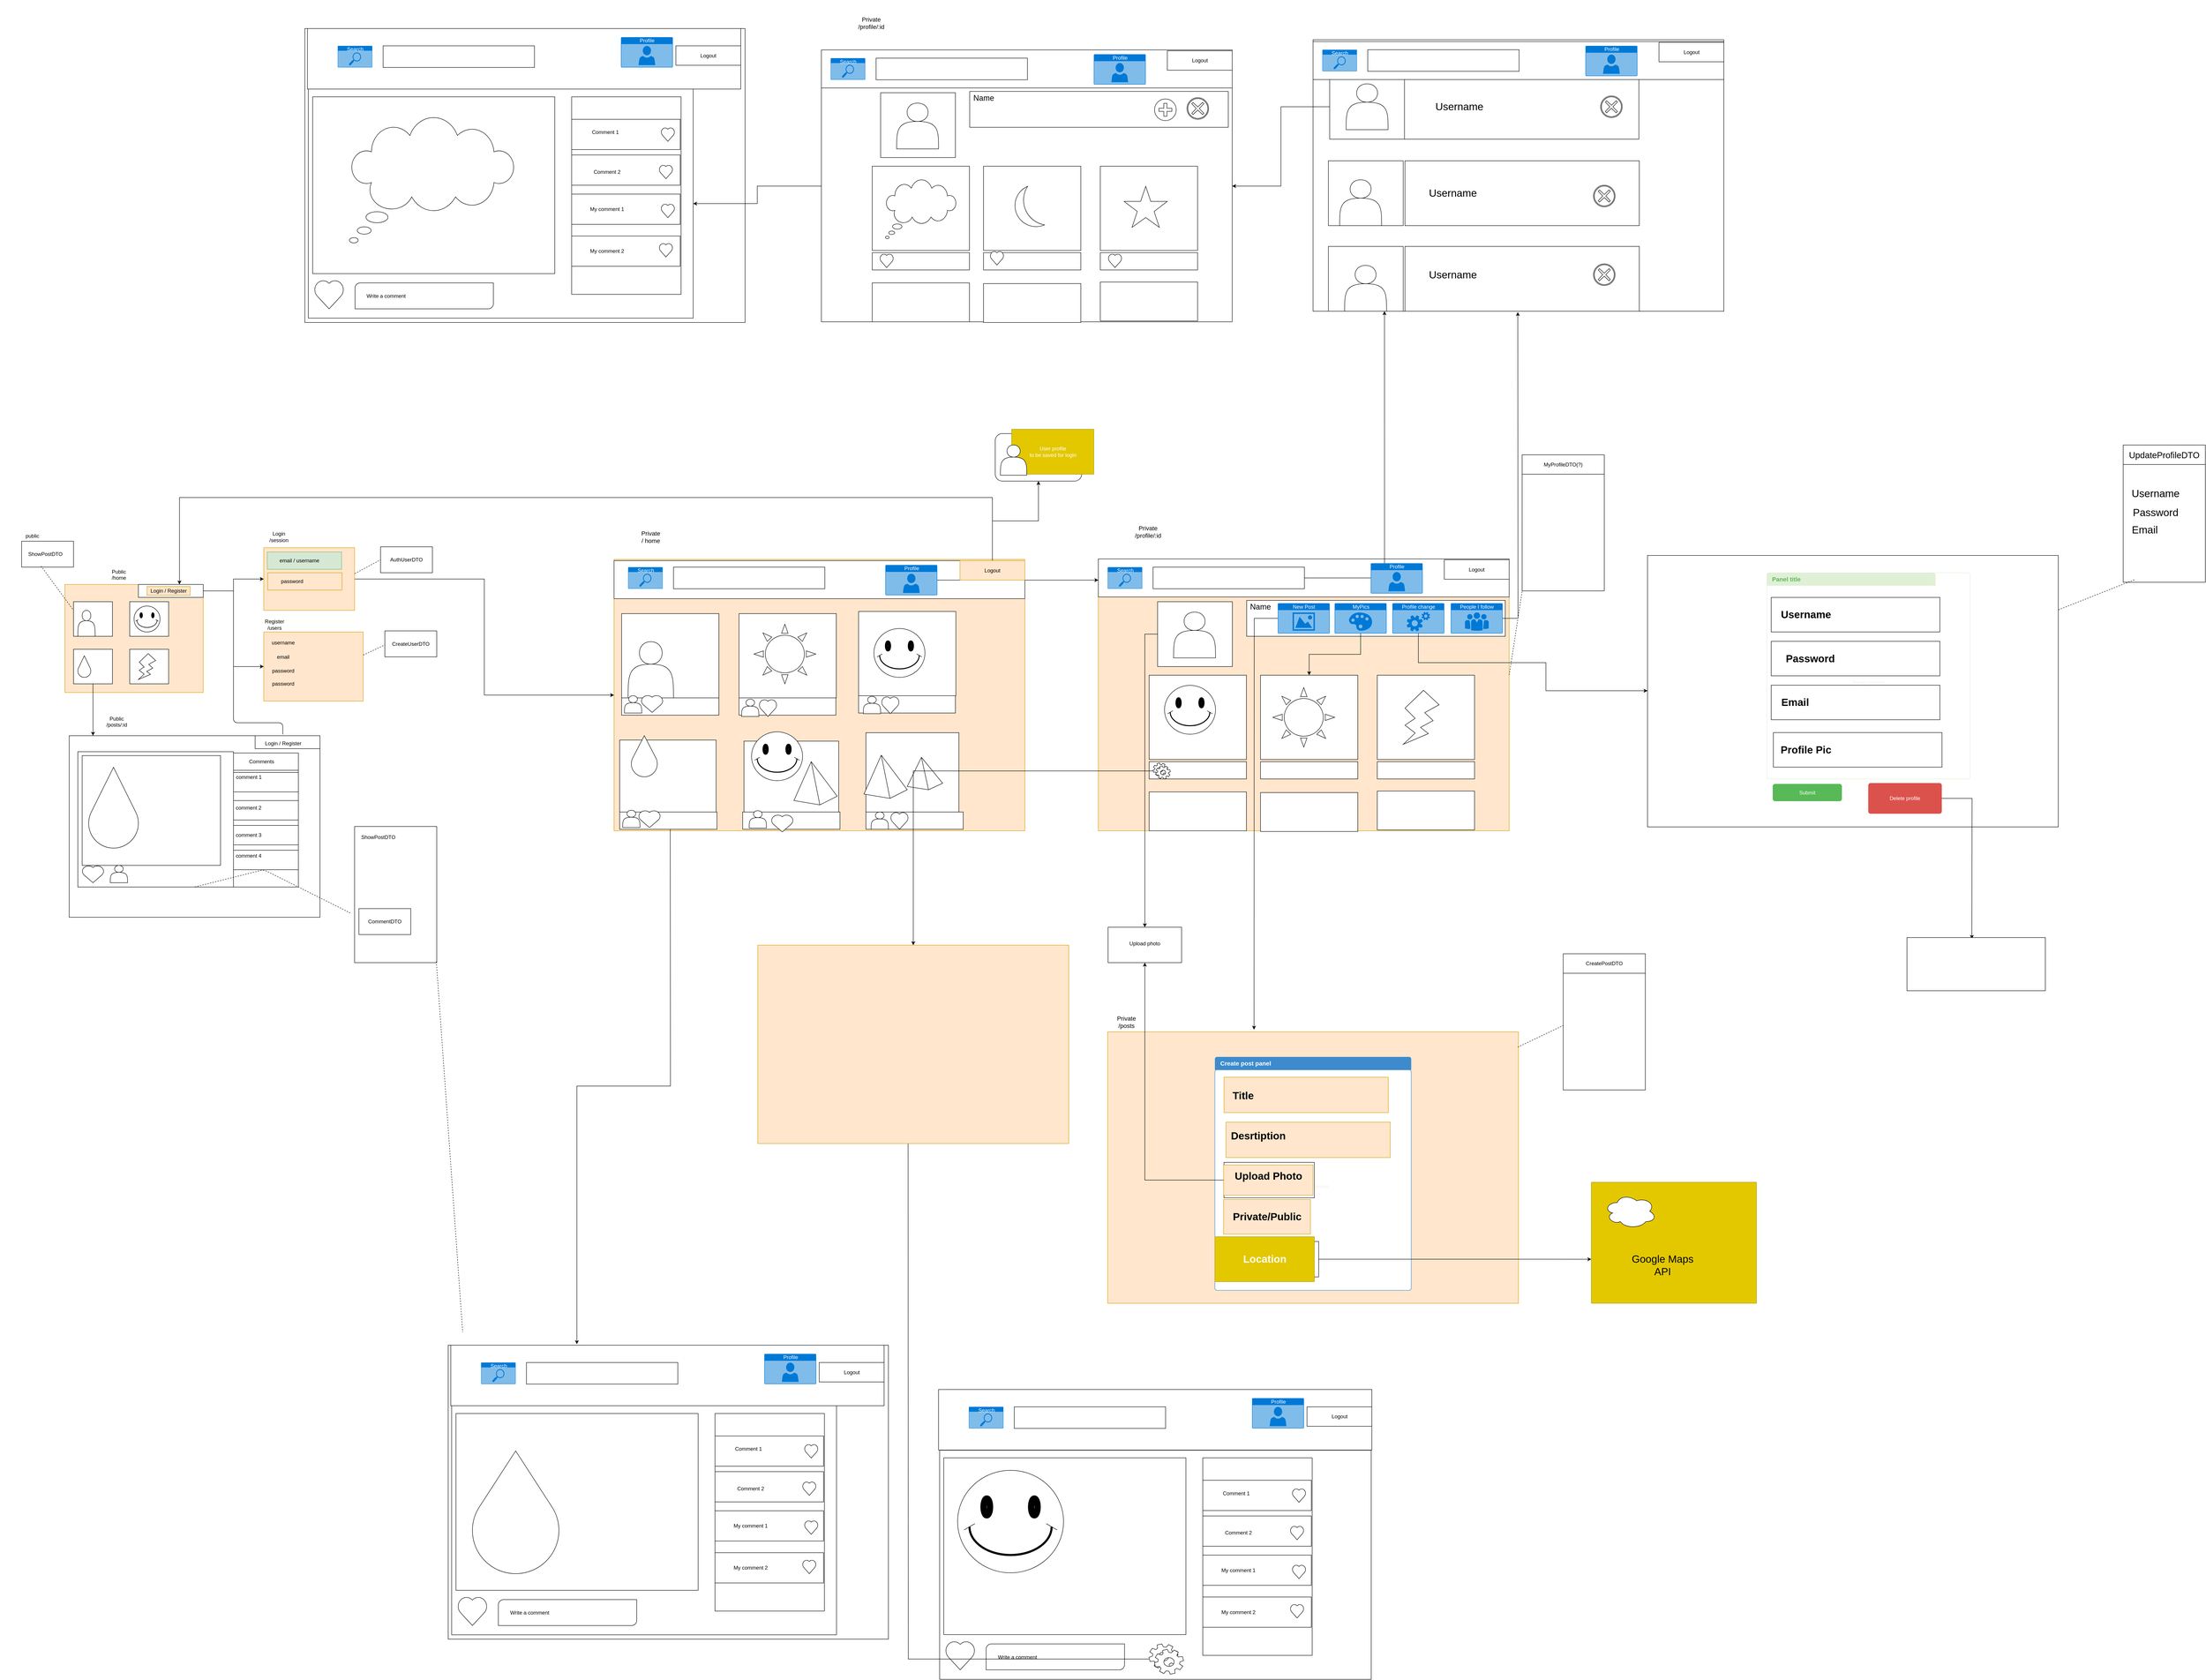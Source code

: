 <mxfile version="12.2.6" type="gitlab" pages="1">
  <diagram id="bNXygQLO8LMXLEQRobcn" name="Page-1">
    <mxGraphModel dx="5594" dy="5098" grid="1" gridSize="10" guides="1" tooltips="1" connect="1" arrows="1" fold="1" page="1" pageScale="1" pageWidth="827" pageHeight="1169" math="0" shadow="0">
      <root>
        <mxCell id="0"/>
        <mxCell id="1" parent="0"/>
        <mxCell id="ZeyeyYZVUVEV75W58zli-1" value="" style="rounded=0;whiteSpace=wrap;html=1;fillColor=#ffe6cc;strokeColor=#d79b00;" vertex="1" parent="1">
          <mxGeometry x="60" y="120" width="320" height="250" as="geometry"/>
        </mxCell>
        <mxCell id="ZeyeyYZVUVEV75W58zli-2" value="&lt;div&gt;Public&lt;/div&gt;&lt;div&gt;/home&lt;/div&gt;&lt;div&gt;&lt;br&gt;&lt;/div&gt;" style="text;html=1;strokeColor=none;fillColor=none;align=center;verticalAlign=middle;whiteSpace=wrap;rounded=0;" vertex="1" parent="1">
          <mxGeometry x="110" y="80" width="150" height="50" as="geometry"/>
        </mxCell>
        <mxCell id="ZeyeyYZVUVEV75W58zli-4" value="" style="rounded=0;whiteSpace=wrap;html=1;" vertex="1" parent="1">
          <mxGeometry x="80" y="160" width="90" height="80" as="geometry"/>
        </mxCell>
        <mxCell id="ZeyeyYZVUVEV75W58zli-6" value="" style="rounded=0;whiteSpace=wrap;html=1;" vertex="1" parent="1">
          <mxGeometry x="210" y="160" width="90" height="80" as="geometry"/>
        </mxCell>
        <mxCell id="ZeyeyYZVUVEV75W58zli-51" style="edgeStyle=orthogonalEdgeStyle;rounded=0;orthogonalLoop=1;jettySize=auto;html=1;exitX=0.5;exitY=1;exitDx=0;exitDy=0;" edge="1" parent="1" source="ZeyeyYZVUVEV75W58zli-7">
          <mxGeometry relative="1" as="geometry">
            <mxPoint x="125.069" y="470" as="targetPoint"/>
          </mxGeometry>
        </mxCell>
        <mxCell id="ZeyeyYZVUVEV75W58zli-7" value="" style="rounded=0;whiteSpace=wrap;html=1;" vertex="1" parent="1">
          <mxGeometry x="80" y="270" width="90" height="80" as="geometry"/>
        </mxCell>
        <mxCell id="ZeyeyYZVUVEV75W58zli-8" value="" style="rounded=0;whiteSpace=wrap;html=1;" vertex="1" parent="1">
          <mxGeometry x="210" y="270" width="90" height="80" as="geometry"/>
        </mxCell>
        <mxCell id="ZeyeyYZVUVEV75W58zli-15" value="" style="shape=actor;whiteSpace=wrap;html=1;" vertex="1" parent="1">
          <mxGeometry x="90" y="180" width="40" height="60" as="geometry"/>
        </mxCell>
        <mxCell id="ZeyeyYZVUVEV75W58zli-16" value="" style="verticalLabelPosition=bottom;verticalAlign=top;html=1;shape=mxgraph.basic.smiley" vertex="1" parent="1">
          <mxGeometry x="220" y="170" width="60" height="60" as="geometry"/>
        </mxCell>
        <mxCell id="ZeyeyYZVUVEV75W58zli-17" value="" style="verticalLabelPosition=bottom;verticalAlign=top;html=1;shape=mxgraph.basic.drop" vertex="1" parent="1">
          <mxGeometry x="90" y="285" width="30" height="50" as="geometry"/>
        </mxCell>
        <mxCell id="ZeyeyYZVUVEV75W58zli-18" value="" style="verticalLabelPosition=bottom;verticalAlign=top;html=1;shape=mxgraph.basic.flash" vertex="1" parent="1">
          <mxGeometry x="230" y="280" width="40" height="60" as="geometry"/>
        </mxCell>
        <mxCell id="ZeyeyYZVUVEV75W58zli-22" value="" style="verticalLabelPosition=bottom;verticalAlign=top;html=1;shape=mxgraph.basic.rect;fillColor2=none;strokeWidth=1;size=20;indent=5;" vertex="1" parent="1">
          <mxGeometry x="-40" y="20" width="120" height="60" as="geometry"/>
        </mxCell>
        <mxCell id="ZeyeyYZVUVEV75W58zli-23" value="ShowPostDTO" style="text;html=1;strokeColor=none;fillColor=none;align=center;verticalAlign=middle;whiteSpace=wrap;rounded=0;" vertex="1" parent="1">
          <mxGeometry x="-60" y="25" width="150" height="50" as="geometry"/>
        </mxCell>
        <mxCell id="ZeyeyYZVUVEV75W58zli-32" style="edgeStyle=orthogonalEdgeStyle;rounded=0;orthogonalLoop=1;jettySize=auto;html=1;exitX=1;exitY=0.5;exitDx=0;exitDy=0;entryX=0;entryY=0.5;entryDx=0;entryDy=0;" edge="1" parent="1" source="ZeyeyYZVUVEV75W58zli-25" target="ZeyeyYZVUVEV75W58zli-28">
          <mxGeometry relative="1" as="geometry"/>
        </mxCell>
        <mxCell id="ZeyeyYZVUVEV75W58zli-33" style="edgeStyle=orthogonalEdgeStyle;rounded=0;orthogonalLoop=1;jettySize=auto;html=1;entryX=0;entryY=0.5;entryDx=0;entryDy=0;" edge="1" parent="1" source="ZeyeyYZVUVEV75W58zli-25" target="ZeyeyYZVUVEV75W58zli-30">
          <mxGeometry relative="1" as="geometry"/>
        </mxCell>
        <mxCell id="ZeyeyYZVUVEV75W58zli-25" value="" style="rounded=0;whiteSpace=wrap;html=1;" vertex="1" parent="1">
          <mxGeometry x="230" y="120" width="150" height="30" as="geometry"/>
        </mxCell>
        <mxCell id="ZeyeyYZVUVEV75W58zli-26" value="Login / Register" style="text;html=1;strokeColor=#d79b00;fillColor=#ffe6cc;align=center;verticalAlign=middle;whiteSpace=wrap;rounded=0;" vertex="1" parent="1">
          <mxGeometry x="250" y="125" width="100" height="20" as="geometry"/>
        </mxCell>
        <mxCell id="ZeyeyYZVUVEV75W58zli-83" value="" style="edgeStyle=orthogonalEdgeStyle;rounded=0;orthogonalLoop=1;jettySize=auto;html=1;" edge="1" parent="1" source="ZeyeyYZVUVEV75W58zli-28" target="ZeyeyYZVUVEV75W58zli-82">
          <mxGeometry relative="1" as="geometry"/>
        </mxCell>
        <mxCell id="ZeyeyYZVUVEV75W58zli-28" value="" style="rounded=0;whiteSpace=wrap;html=1;labelBackgroundColor=#FF9999;labelBorderColor=#FF6666;fillColor=#ffe6cc;strokeColor=#d79b00;" vertex="1" parent="1">
          <mxGeometry x="520" y="35" width="210" height="145" as="geometry"/>
        </mxCell>
        <mxCell id="ZeyeyYZVUVEV75W58zli-82" value="" style="rounded=0;whiteSpace=wrap;html=1;fillColor=#ffe6cc;strokeColor=#d79b00;" vertex="1" parent="1">
          <mxGeometry x="1330" y="62" width="950" height="628" as="geometry"/>
        </mxCell>
        <mxCell id="ZeyeyYZVUVEV75W58zli-30" value="" style="rounded=0;whiteSpace=wrap;html=1;labelBorderColor=#FF0000;fillColor=#ffe6cc;strokeColor=#d79b00;" vertex="1" parent="1">
          <mxGeometry x="520" y="230" width="230" height="160" as="geometry"/>
        </mxCell>
        <mxCell id="ZeyeyYZVUVEV75W58zli-34" value="&lt;div&gt;Login&lt;/div&gt;&lt;div&gt;/session&lt;br&gt;&lt;/div&gt;" style="text;html=1;strokeColor=none;fillColor=none;align=center;verticalAlign=middle;whiteSpace=wrap;rounded=0;" vertex="1" parent="1">
          <mxGeometry x="480" y="-15" width="150" height="50" as="geometry"/>
        </mxCell>
        <mxCell id="ZeyeyYZVUVEV75W58zli-35" value="&lt;div&gt;Register&lt;/div&gt;&lt;div&gt;/users&lt;br&gt;&lt;/div&gt;" style="text;html=1;strokeColor=none;fillColor=none;align=center;verticalAlign=middle;whiteSpace=wrap;rounded=0;" vertex="1" parent="1">
          <mxGeometry x="450" y="170" width="190" height="85" as="geometry"/>
        </mxCell>
        <mxCell id="ZeyeyYZVUVEV75W58zli-39" value="username" style="text;html=1;strokeColor=none;fillColor=none;align=center;verticalAlign=middle;whiteSpace=wrap;rounded=0;" vertex="1" parent="1">
          <mxGeometry x="545" y="245" width="40" height="20" as="geometry"/>
        </mxCell>
        <mxCell id="ZeyeyYZVUVEV75W58zli-40" value="email" style="text;html=1;strokeColor=none;fillColor=none;align=center;verticalAlign=middle;whiteSpace=wrap;rounded=0;direction=south;" vertex="1" parent="1">
          <mxGeometry x="555" y="267.5" width="20" height="40" as="geometry"/>
        </mxCell>
        <mxCell id="ZeyeyYZVUVEV75W58zli-41" value="password" style="text;html=1;strokeColor=none;fillColor=none;align=center;verticalAlign=middle;whiteSpace=wrap;rounded=0;" vertex="1" parent="1">
          <mxGeometry x="545" y="310" width="40" height="20" as="geometry"/>
        </mxCell>
        <mxCell id="ZeyeyYZVUVEV75W58zli-42" value="password" style="text;html=1;strokeColor=none;fillColor=none;align=center;verticalAlign=middle;whiteSpace=wrap;rounded=0;" vertex="1" parent="1">
          <mxGeometry x="545" y="340" width="40" height="20" as="geometry"/>
        </mxCell>
        <mxCell id="ZeyeyYZVUVEV75W58zli-44" value="AuthUserDTO" style="rounded=0;whiteSpace=wrap;html=1;" vertex="1" parent="1">
          <mxGeometry x="790" y="33" width="120" height="60" as="geometry"/>
        </mxCell>
        <mxCell id="ZeyeyYZVUVEV75W58zli-45" value="CreateUserDTO" style="rounded=0;whiteSpace=wrap;html=1;" vertex="1" parent="1">
          <mxGeometry x="800" y="227.5" width="120" height="60" as="geometry"/>
        </mxCell>
        <mxCell id="ZeyeyYZVUVEV75W58zli-46" value="" style="endArrow=none;dashed=1;html=1;exitX=0.375;exitY=0.961;exitDx=0;exitDy=0;exitPerimeter=0;entryX=0;entryY=0.25;entryDx=0;entryDy=0;" edge="1" parent="1" source="ZeyeyYZVUVEV75W58zli-22" target="ZeyeyYZVUVEV75W58zli-4">
          <mxGeometry width="50" height="50" relative="1" as="geometry">
            <mxPoint x="-40" y="460" as="sourcePoint"/>
            <mxPoint x="10" y="410" as="targetPoint"/>
          </mxGeometry>
        </mxCell>
        <mxCell id="ZeyeyYZVUVEV75W58zli-47" value="" style="endArrow=none;dashed=1;html=1;exitX=1.003;exitY=0.413;exitDx=0;exitDy=0;exitPerimeter=0;entryX=0;entryY=0.5;entryDx=0;entryDy=0;" edge="1" parent="1" source="ZeyeyYZVUVEV75W58zli-28" target="ZeyeyYZVUVEV75W58zli-44">
          <mxGeometry width="50" height="50" relative="1" as="geometry">
            <mxPoint x="762.5" y="83.66" as="sourcePoint"/>
            <mxPoint x="837.5" y="186" as="targetPoint"/>
          </mxGeometry>
        </mxCell>
        <mxCell id="ZeyeyYZVUVEV75W58zli-49" value="" style="endArrow=none;dashed=1;html=1;exitX=1.003;exitY=0.413;exitDx=0;exitDy=0;exitPerimeter=0;" edge="1" parent="1">
          <mxGeometry width="50" height="50" relative="1" as="geometry">
            <mxPoint x="750.13" y="283.385" as="sourcePoint"/>
            <mxPoint x="800" y="260" as="targetPoint"/>
          </mxGeometry>
        </mxCell>
        <mxCell id="ZeyeyYZVUVEV75W58zli-52" value="" style="rounded=0;whiteSpace=wrap;html=1;" vertex="1" parent="1">
          <mxGeometry x="70" y="470" width="580" height="420" as="geometry"/>
        </mxCell>
        <mxCell id="ZeyeyYZVUVEV75W58zli-55" value="" style="rounded=0;whiteSpace=wrap;html=1;" vertex="1" parent="1">
          <mxGeometry x="500" y="470" width="150" height="30" as="geometry"/>
        </mxCell>
        <mxCell id="ZeyeyYZVUVEV75W58zli-53" value="Login / Register" style="text;html=1;strokeColor=none;fillColor=none;align=center;verticalAlign=middle;whiteSpace=wrap;rounded=0;" vertex="1" parent="1">
          <mxGeometry x="515" y="480" width="100" height="15" as="geometry"/>
        </mxCell>
        <mxCell id="ZeyeyYZVUVEV75W58zli-56" value="" style="rounded=0;whiteSpace=wrap;html=1;" vertex="1" parent="1">
          <mxGeometry x="90" y="507" width="360" height="313" as="geometry"/>
        </mxCell>
        <mxCell id="ZeyeyYZVUVEV75W58zli-57" value="" style="rounded=0;whiteSpace=wrap;html=1;" vertex="1" parent="1">
          <mxGeometry x="450" y="510" width="150" height="310" as="geometry"/>
        </mxCell>
        <mxCell id="ZeyeyYZVUVEV75W58zli-60" value="" style="rounded=0;whiteSpace=wrap;html=1;" vertex="1" parent="1">
          <mxGeometry x="730" y="680" width="190" height="315" as="geometry"/>
        </mxCell>
        <mxCell id="ZeyeyYZVUVEV75W58zli-61" value="ShowPostDTO" style="text;html=1;strokeColor=none;fillColor=none;align=center;verticalAlign=middle;whiteSpace=wrap;rounded=0;" vertex="1" parent="1">
          <mxGeometry x="710" y="680" width="150" height="50" as="geometry"/>
        </mxCell>
        <mxCell id="ZeyeyYZVUVEV75W58zli-62" value="" style="rounded=0;whiteSpace=wrap;html=1;" vertex="1" parent="1">
          <mxGeometry x="450" y="510" width="150" height="40" as="geometry"/>
        </mxCell>
        <mxCell id="ZeyeyYZVUVEV75W58zli-63" value="Comments" style="text;html=1;strokeColor=none;fillColor=none;align=center;verticalAlign=middle;whiteSpace=wrap;rounded=0;" vertex="1" parent="1">
          <mxGeometry x="450" y="520" width="130" height="20" as="geometry"/>
        </mxCell>
        <mxCell id="ZeyeyYZVUVEV75W58zli-66" value="" style="rounded=0;whiteSpace=wrap;html=1;" vertex="1" parent="1">
          <mxGeometry x="100" y="516" width="320" height="254" as="geometry"/>
        </mxCell>
        <mxCell id="ZeyeyYZVUVEV75W58zli-67" value="" style="verticalLabelPosition=bottom;verticalAlign=top;html=1;shape=mxgraph.basic.drop" vertex="1" parent="1">
          <mxGeometry x="115" y="543" width="115" height="187" as="geometry"/>
        </mxCell>
        <mxCell id="ZeyeyYZVUVEV75W58zli-68" value="" style="rounded=0;whiteSpace=wrap;html=1;" vertex="1" parent="1">
          <mxGeometry x="450" y="555" width="150" height="45" as="geometry"/>
        </mxCell>
        <mxCell id="ZeyeyYZVUVEV75W58zli-71" value="" style="endArrow=none;html=1;" edge="1" parent="1">
          <mxGeometry width="50" height="50" relative="1" as="geometry">
            <mxPoint x="564" y="467" as="sourcePoint"/>
            <mxPoint x="450" y="310" as="targetPoint"/>
            <Array as="points">
              <mxPoint x="564" y="440"/>
              <mxPoint x="450" y="440"/>
            </Array>
          </mxGeometry>
        </mxCell>
        <mxCell id="ZeyeyYZVUVEV75W58zli-73" value="" style="rounded=0;whiteSpace=wrap;html=1;" vertex="1" parent="1">
          <mxGeometry x="450" y="620" width="150" height="45" as="geometry"/>
        </mxCell>
        <mxCell id="ZeyeyYZVUVEV75W58zli-74" value="" style="rounded=0;whiteSpace=wrap;html=1;" vertex="1" parent="1">
          <mxGeometry x="450" y="677.5" width="150" height="45" as="geometry"/>
        </mxCell>
        <mxCell id="ZeyeyYZVUVEV75W58zli-75" value="" style="rounded=0;whiteSpace=wrap;html=1;" vertex="1" parent="1">
          <mxGeometry x="450" y="735" width="150" height="45" as="geometry"/>
        </mxCell>
        <mxCell id="ZeyeyYZVUVEV75W58zli-76" value="comment 1" style="text;html=1;strokeColor=none;fillColor=none;align=center;verticalAlign=middle;whiteSpace=wrap;rounded=0;" vertex="1" parent="1">
          <mxGeometry x="402.5" y="548" width="165" height="36" as="geometry"/>
        </mxCell>
        <mxCell id="ZeyeyYZVUVEV75W58zli-77" value="comment 2" style="text;html=1;strokeColor=none;fillColor=none;align=center;verticalAlign=middle;whiteSpace=wrap;rounded=0;" vertex="1" parent="1">
          <mxGeometry x="420" y="626.5" width="130" height="20" as="geometry"/>
        </mxCell>
        <mxCell id="ZeyeyYZVUVEV75W58zli-78" value="comment 3" style="text;html=1;strokeColor=none;fillColor=none;align=center;verticalAlign=middle;whiteSpace=wrap;rounded=0;" vertex="1" parent="1">
          <mxGeometry x="420" y="690" width="130" height="20" as="geometry"/>
        </mxCell>
        <mxCell id="ZeyeyYZVUVEV75W58zli-79" value="comment 4" style="text;html=1;strokeColor=none;fillColor=none;align=center;verticalAlign=middle;whiteSpace=wrap;rounded=0;" vertex="1" parent="1">
          <mxGeometry x="420" y="737.5" width="130" height="20" as="geometry"/>
        </mxCell>
        <mxCell id="ZeyeyYZVUVEV75W58zli-80" value="" style="endArrow=none;dashed=1;html=1;entryX=0.75;entryY=1;entryDx=0;entryDy=0;" edge="1" parent="1" target="ZeyeyYZVUVEV75W58zli-56">
          <mxGeometry width="50" height="50" relative="1" as="geometry">
            <mxPoint x="720" y="880" as="sourcePoint"/>
            <mxPoint x="-10" y="1020" as="targetPoint"/>
            <Array as="points">
              <mxPoint x="520" y="780"/>
            </Array>
          </mxGeometry>
        </mxCell>
        <mxCell id="ZeyeyYZVUVEV75W58zli-81" value="CommentDTO" style="rounded=0;whiteSpace=wrap;html=1;" vertex="1" parent="1">
          <mxGeometry x="740" y="870" width="120" height="60" as="geometry"/>
        </mxCell>
        <mxCell id="ZeyeyYZVUVEV75W58zli-84" value="&lt;div&gt;Public&lt;/div&gt;&lt;div&gt;/posts/:id&lt;/div&gt;&lt;div&gt;&lt;br&gt;&lt;/div&gt;" style="text;html=1;strokeColor=none;fillColor=none;align=center;verticalAlign=middle;whiteSpace=wrap;rounded=0;" vertex="1" parent="1">
          <mxGeometry x="105" y="420" width="150" height="50" as="geometry"/>
        </mxCell>
        <mxCell id="ZeyeyYZVUVEV75W58zli-85" value="&lt;div&gt;&lt;font style=&quot;font-size: 14px&quot;&gt;Private &lt;br&gt;&lt;/font&gt;&lt;/div&gt;&lt;div&gt;&lt;font style=&quot;font-size: 14px&quot;&gt;/ home&lt;/font&gt;&lt;/div&gt;" style="text;html=1;strokeColor=none;fillColor=none;align=center;verticalAlign=middle;whiteSpace=wrap;rounded=0;" vertex="1" parent="1">
          <mxGeometry x="1300" y="-42" width="230" height="104" as="geometry"/>
        </mxCell>
        <mxCell id="ZeyeyYZVUVEV75W58zli-86" value="public" style="text;html=1;strokeColor=none;fillColor=none;align=center;verticalAlign=middle;whiteSpace=wrap;rounded=0;" vertex="1" parent="1">
          <mxGeometry x="-90" y="-17" width="150" height="50" as="geometry"/>
        </mxCell>
        <mxCell id="ZeyeyYZVUVEV75W58zli-87" value="" style="rounded=0;whiteSpace=wrap;html=1;" vertex="1" parent="1">
          <mxGeometry x="1347.5" y="187.5" width="225" height="195" as="geometry"/>
        </mxCell>
        <mxCell id="ZeyeyYZVUVEV75W58zli-91" value="" style="rounded=0;whiteSpace=wrap;html=1;" vertex="1" parent="1">
          <mxGeometry x="1619" y="187.5" width="225" height="195" as="geometry"/>
        </mxCell>
        <mxCell id="ZeyeyYZVUVEV75W58zli-92" value="" style="rounded=0;whiteSpace=wrap;html=1;" vertex="1" parent="1">
          <mxGeometry x="1343" y="480" width="223" height="195" as="geometry"/>
        </mxCell>
        <mxCell id="ZeyeyYZVUVEV75W58zli-93" value="" style="rounded=0;whiteSpace=wrap;html=1;" vertex="1" parent="1">
          <mxGeometry x="1630.5" y="482.5" width="219" height="190" as="geometry"/>
        </mxCell>
        <mxCell id="ZeyeyYZVUVEV75W58zli-94" value="" style="rounded=0;whiteSpace=wrap;html=1;" vertex="1" parent="1">
          <mxGeometry x="1895.5" y="182.5" width="225" height="195" as="geometry"/>
        </mxCell>
        <mxCell id="ZeyeyYZVUVEV75W58zli-95" value="" style="shape=actor;whiteSpace=wrap;html=1;" vertex="1" parent="1">
          <mxGeometry x="1362.5" y="252.5" width="105" height="130" as="geometry"/>
        </mxCell>
        <mxCell id="ZeyeyYZVUVEV75W58zli-96" value="" style="verticalLabelPosition=bottom;verticalAlign=top;html=1;shape=mxgraph.basic.smiley" vertex="1" parent="1">
          <mxGeometry x="1931" y="222" width="118" height="113" as="geometry"/>
        </mxCell>
        <mxCell id="ZeyeyYZVUVEV75W58zli-97" value="" style="verticalLabelPosition=bottom;verticalAlign=top;html=1;shape=mxgraph.basic.drop" vertex="1" parent="1">
          <mxGeometry x="1370" y="470" width="60" height="95" as="geometry"/>
        </mxCell>
        <mxCell id="ZeyeyYZVUVEV75W58zli-101" value="" style="rounded=0;whiteSpace=wrap;html=1;" vertex="1" parent="1">
          <mxGeometry x="1912.5" y="463" width="215" height="194" as="geometry"/>
        </mxCell>
        <mxCell id="ZeyeyYZVUVEV75W58zli-100" value="" style="verticalLabelPosition=bottom;verticalAlign=top;html=1;shape=mxgraph.basic.pyramid;dx1=0.4;dx2=0.6;dy1=0.9;dy2=0.8;" vertex="1" parent="1">
          <mxGeometry x="1746" y="530" width="100" height="100" as="geometry"/>
        </mxCell>
        <mxCell id="ZeyeyYZVUVEV75W58zli-102" value="" style="verticalLabelPosition=bottom;verticalAlign=top;html=1;shape=mxgraph.basic.pyramid;dx1=0.4;dx2=0.6;dy1=0.9;dy2=0.8;" vertex="1" parent="1">
          <mxGeometry x="2008" y="520" width="82" height="75" as="geometry"/>
        </mxCell>
        <mxCell id="ZeyeyYZVUVEV75W58zli-105" value="" style="rounded=0;whiteSpace=wrap;html=1;" vertex="1" parent="1">
          <mxGeometry x="1330" y="65" width="950" height="88" as="geometry"/>
        </mxCell>
        <mxCell id="ZeyeyYZVUVEV75W58zli-106" value="Search" style="html=1;strokeColor=none;fillColor=#0079D6;labelPosition=center;verticalLabelPosition=middle;verticalAlign=top;align=center;fontSize=12;outlineConnect=0;spacingTop=-6;fontColor=#FFFFFF;shape=mxgraph.sitemap.search;" vertex="1" parent="1">
          <mxGeometry x="1362.5" y="80" width="80" height="50" as="geometry"/>
        </mxCell>
        <mxCell id="ZeyeyYZVUVEV75W58zli-107" value="" style="rounded=0;whiteSpace=wrap;html=1;" vertex="1" parent="1">
          <mxGeometry x="1467.5" y="80" width="350" height="50" as="geometry"/>
        </mxCell>
        <mxCell id="ZeyeyYZVUVEV75W58zli-108" value="" style="rounded=0;whiteSpace=wrap;html=1;" vertex="1" parent="1">
          <mxGeometry x="1347.5" y="382.5" width="225" height="40" as="geometry"/>
        </mxCell>
        <mxCell id="ZeyeyYZVUVEV75W58zli-283" style="edgeStyle=orthogonalEdgeStyle;rounded=0;orthogonalLoop=1;jettySize=auto;html=1;entryX=0.291;entryY=-0.017;entryDx=0;entryDy=0;entryPerimeter=0;" edge="1" parent="1" target="ZeyeyYZVUVEV75W58zli-246">
          <mxGeometry relative="1" as="geometry">
            <mxPoint x="1460" y="680" as="sourcePoint"/>
          </mxGeometry>
        </mxCell>
        <mxCell id="ZeyeyYZVUVEV75W58zli-111" value="" style="rounded=0;whiteSpace=wrap;html=1;" vertex="1" parent="1">
          <mxGeometry x="1619" y="382.5" width="224" height="40" as="geometry"/>
        </mxCell>
        <mxCell id="ZeyeyYZVUVEV75W58zli-112" value="" style="rounded=0;whiteSpace=wrap;html=1;" vertex="1" parent="1">
          <mxGeometry x="1895.5" y="377.5" width="224" height="40" as="geometry"/>
        </mxCell>
        <mxCell id="ZeyeyYZVUVEV75W58zli-118" style="edgeStyle=orthogonalEdgeStyle;rounded=0;orthogonalLoop=1;jettySize=auto;html=1;" edge="1" parent="1" source="ZeyeyYZVUVEV75W58zli-114">
          <mxGeometry relative="1" as="geometry">
            <mxPoint x="2450" y="110.0" as="targetPoint"/>
          </mxGeometry>
        </mxCell>
        <mxCell id="ZeyeyYZVUVEV75W58zli-114" value="Profile" style="html=1;strokeColor=none;fillColor=#0079D6;labelPosition=center;verticalLabelPosition=middle;verticalAlign=top;align=center;fontSize=12;outlineConnect=0;spacingTop=-6;fontColor=#FFFFFF;shape=mxgraph.sitemap.profile;" vertex="1" parent="1">
          <mxGeometry x="1957.5" y="75" width="120" height="70" as="geometry"/>
        </mxCell>
        <mxCell id="ZeyeyYZVUVEV75W58zli-117" style="edgeStyle=orthogonalEdgeStyle;rounded=0;orthogonalLoop=1;jettySize=auto;html=1;exitX=0.5;exitY=0;exitDx=0;exitDy=0;" edge="1" parent="1" source="ZeyeyYZVUVEV75W58zli-115">
          <mxGeometry relative="1" as="geometry">
            <mxPoint x="325" y="120" as="targetPoint"/>
            <Array as="points">
              <mxPoint x="2205" y="-81"/>
              <mxPoint x="325" y="-81"/>
            </Array>
          </mxGeometry>
        </mxCell>
        <mxCell id="ZeyeyYZVUVEV75W58zli-524" style="edgeStyle=orthogonalEdgeStyle;rounded=0;orthogonalLoop=1;jettySize=auto;html=1;fontSize=24;" edge="1" parent="1" source="ZeyeyYZVUVEV75W58zli-115" target="ZeyeyYZVUVEV75W58zli-525">
          <mxGeometry relative="1" as="geometry">
            <mxPoint x="2350" y="-190" as="targetPoint"/>
          </mxGeometry>
        </mxCell>
        <mxCell id="ZeyeyYZVUVEV75W58zli-115" value="Logout" style="rounded=0;whiteSpace=wrap;html=1;fillColor=#ffe6cc;strokeColor=#d79b00;" vertex="1" parent="1">
          <mxGeometry x="2130" y="65" width="150" height="45" as="geometry"/>
        </mxCell>
        <mxCell id="ZeyeyYZVUVEV75W58zli-119" value="" style="rounded=0;whiteSpace=wrap;html=1;fillColor=#ffe6cc;strokeColor=#d79b00;" vertex="1" parent="1">
          <mxGeometry x="2450" y="62" width="950" height="628" as="geometry"/>
        </mxCell>
        <mxCell id="ZeyeyYZVUVEV75W58zli-120" value="&lt;div&gt;&lt;font style=&quot;font-size: 14px&quot;&gt;Private &lt;br&gt;&lt;/font&gt;&lt;/div&gt;&lt;div&gt;&lt;font style=&quot;font-size: 14px&quot;&gt;/profile/:id&lt;br&gt;&lt;/font&gt;&lt;/div&gt;" style="text;html=1;strokeColor=none;fillColor=none;align=center;verticalAlign=middle;whiteSpace=wrap;rounded=0;" vertex="1" parent="1">
          <mxGeometry x="2450" y="-54" width="230" height="104" as="geometry"/>
        </mxCell>
        <mxCell id="ZeyeyYZVUVEV75W58zli-122" value="" style="rounded=0;whiteSpace=wrap;html=1;direction=north;" vertex="1" parent="1">
          <mxGeometry x="2587" y="160" width="173" height="150" as="geometry"/>
        </mxCell>
        <mxCell id="ZeyeyYZVUVEV75W58zli-142" style="edgeStyle=orthogonalEdgeStyle;rounded=0;orthogonalLoop=1;jettySize=auto;html=1;entryX=0.5;entryY=0;entryDx=0;entryDy=0;exitX=0.5;exitY=0;exitDx=0;exitDy=0;" edge="1" parent="1" source="ZeyeyYZVUVEV75W58zli-122" target="ZeyeyYZVUVEV75W58zli-125">
          <mxGeometry relative="1" as="geometry"/>
        </mxCell>
        <mxCell id="ZeyeyYZVUVEV75W58zli-121" value="" style="shape=actor;whiteSpace=wrap;html=1;" vertex="1" parent="1">
          <mxGeometry x="2624" y="184" width="97" height="106" as="geometry"/>
        </mxCell>
        <mxCell id="ZeyeyYZVUVEV75W58zli-125" value="" style="rounded=0;whiteSpace=wrap;html=1;" vertex="1" parent="1">
          <mxGeometry x="2472.5" y="913" width="170" height="82" as="geometry"/>
        </mxCell>
        <mxCell id="ZeyeyYZVUVEV75W58zli-126" value="Upload photo" style="text;html=1;strokeColor=none;fillColor=none;align=center;verticalAlign=middle;whiteSpace=wrap;rounded=0;" vertex="1" parent="1">
          <mxGeometry x="2485" y="930" width="145" height="42" as="geometry"/>
        </mxCell>
        <mxCell id="ZeyeyYZVUVEV75W58zli-128" value="" style="rounded=0;whiteSpace=wrap;html=1;" vertex="1" parent="1">
          <mxGeometry x="2450" y="61" width="950" height="88" as="geometry"/>
        </mxCell>
        <mxCell id="ZeyeyYZVUVEV75W58zli-129" value="Search" style="html=1;strokeColor=none;fillColor=#0079D6;labelPosition=center;verticalLabelPosition=middle;verticalAlign=top;align=center;fontSize=12;outlineConnect=0;spacingTop=-6;fontColor=#FFFFFF;shape=mxgraph.sitemap.search;" vertex="1" parent="1">
          <mxGeometry x="2471.5" y="80" width="80" height="50" as="geometry"/>
        </mxCell>
        <mxCell id="ZeyeyYZVUVEV75W58zli-507" style="edgeStyle=orthogonalEdgeStyle;rounded=0;orthogonalLoop=1;jettySize=auto;html=1;entryX=0;entryY=0.75;entryDx=0;entryDy=0;fontSize=24;" edge="1" parent="1" source="ZeyeyYZVUVEV75W58zli-130" target="ZeyeyYZVUVEV75W58zli-362">
          <mxGeometry relative="1" as="geometry"/>
        </mxCell>
        <mxCell id="ZeyeyYZVUVEV75W58zli-130" value="" style="rounded=0;whiteSpace=wrap;html=1;" vertex="1" parent="1">
          <mxGeometry x="2576.5" y="80" width="350" height="50" as="geometry"/>
        </mxCell>
        <mxCell id="ZeyeyYZVUVEV75W58zli-131" value="Profile" style="html=1;strokeColor=none;fillColor=#0079D6;labelPosition=center;verticalLabelPosition=middle;verticalAlign=top;align=center;fontSize=12;outlineConnect=0;spacingTop=-6;fontColor=#FFFFFF;shape=mxgraph.sitemap.profile;" vertex="1" parent="1">
          <mxGeometry x="3080" y="71" width="120" height="70" as="geometry"/>
        </mxCell>
        <mxCell id="ZeyeyYZVUVEV75W58zli-132" value="Logout" style="rounded=0;whiteSpace=wrap;html=1;" vertex="1" parent="1">
          <mxGeometry x="3250" y="63" width="150" height="45" as="geometry"/>
        </mxCell>
        <mxCell id="ZeyeyYZVUVEV75W58zli-139" value="" style="rounded=0;whiteSpace=wrap;html=1;" vertex="1" parent="1">
          <mxGeometry x="2793" y="157" width="598" height="83" as="geometry"/>
        </mxCell>
        <mxCell id="ZeyeyYZVUVEV75W58zli-290" style="edgeStyle=orthogonalEdgeStyle;rounded=0;orthogonalLoop=1;jettySize=auto;html=1;" edge="1" parent="1" source="ZeyeyYZVUVEV75W58zli-143" target="ZeyeyYZVUVEV75W58zli-286">
          <mxGeometry relative="1" as="geometry">
            <Array as="points">
              <mxPoint x="3190" y="301"/>
              <mxPoint x="3485" y="301"/>
              <mxPoint x="3485" y="366"/>
            </Array>
          </mxGeometry>
        </mxCell>
        <mxCell id="ZeyeyYZVUVEV75W58zli-143" value="Profile change" style="html=1;strokeColor=none;fillColor=#0079D6;labelPosition=center;verticalLabelPosition=middle;verticalAlign=top;align=center;fontSize=12;outlineConnect=0;spacingTop=-6;fontColor=#FFFFFF;shape=mxgraph.sitemap.services;" vertex="1" parent="1">
          <mxGeometry x="3130" y="163.5" width="120" height="70" as="geometry"/>
        </mxCell>
        <mxCell id="ZeyeyYZVUVEV75W58zli-355" style="edgeStyle=orthogonalEdgeStyle;rounded=0;orthogonalLoop=1;jettySize=auto;html=1;fontSize=24;" edge="1" parent="1" source="ZeyeyYZVUVEV75W58zli-144">
          <mxGeometry relative="1" as="geometry">
            <mxPoint x="3420" y="-510" as="targetPoint"/>
          </mxGeometry>
        </mxCell>
        <mxCell id="ZeyeyYZVUVEV75W58zli-144" value="People I follow" style="html=1;strokeColor=none;fillColor=#0079D6;labelPosition=center;verticalLabelPosition=middle;verticalAlign=top;align=center;fontSize=12;outlineConnect=0;spacingTop=-6;fontColor=#FFFFFF;shape=mxgraph.sitemap.about_us;" vertex="1" parent="1">
          <mxGeometry x="3265" y="163.5" width="120" height="70" as="geometry"/>
        </mxCell>
        <mxCell id="ZeyeyYZVUVEV75W58zli-287" style="edgeStyle=orthogonalEdgeStyle;rounded=0;orthogonalLoop=1;jettySize=auto;html=1;" edge="1" parent="1" source="ZeyeyYZVUVEV75W58zli-145" target="ZeyeyYZVUVEV75W58zli-153">
          <mxGeometry relative="1" as="geometry"/>
        </mxCell>
        <mxCell id="ZeyeyYZVUVEV75W58zli-145" value="MyPics" style="html=1;strokeColor=none;fillColor=#0079D6;labelPosition=center;verticalLabelPosition=middle;verticalAlign=top;align=center;fontSize=12;outlineConnect=0;spacingTop=-6;fontColor=#FFFFFF;shape=mxgraph.sitemap.gallery;" vertex="1" parent="1">
          <mxGeometry x="2996.5" y="163.5" width="120" height="70" as="geometry"/>
        </mxCell>
        <mxCell id="ZeyeyYZVUVEV75W58zli-146" value="" style="rounded=0;whiteSpace=wrap;html=1;" vertex="1" parent="1">
          <mxGeometry x="2567.5" y="330" width="225" height="195" as="geometry"/>
        </mxCell>
        <mxCell id="ZeyeyYZVUVEV75W58zli-147" value="" style="rounded=0;whiteSpace=wrap;html=1;" vertex="1" parent="1">
          <mxGeometry x="2567.5" y="530" width="225" height="40" as="geometry"/>
        </mxCell>
        <mxCell id="ZeyeyYZVUVEV75W58zli-153" value="" style="rounded=0;whiteSpace=wrap;html=1;" vertex="1" parent="1">
          <mxGeometry x="2825" y="330" width="225" height="195" as="geometry"/>
        </mxCell>
        <mxCell id="ZeyeyYZVUVEV75W58zli-154" value="" style="rounded=0;whiteSpace=wrap;html=1;" vertex="1" parent="1">
          <mxGeometry x="2825" y="530" width="225" height="40" as="geometry"/>
        </mxCell>
        <mxCell id="ZeyeyYZVUVEV75W58zli-155" value="" style="rounded=0;whiteSpace=wrap;html=1;" vertex="1" parent="1">
          <mxGeometry x="3095" y="330" width="225" height="195" as="geometry"/>
        </mxCell>
        <mxCell id="ZeyeyYZVUVEV75W58zli-156" value="" style="rounded=0;whiteSpace=wrap;html=1;" vertex="1" parent="1">
          <mxGeometry x="3095" y="530" width="225" height="40" as="geometry"/>
        </mxCell>
        <mxCell id="ZeyeyYZVUVEV75W58zli-157" value="" style="rounded=0;whiteSpace=wrap;html=1;" vertex="1" parent="1">
          <mxGeometry x="2567.5" y="600" width="225" height="90" as="geometry"/>
        </mxCell>
        <mxCell id="ZeyeyYZVUVEV75W58zli-159" value="" style="rounded=0;whiteSpace=wrap;html=1;" vertex="1" parent="1">
          <mxGeometry x="2825" y="601.5" width="225" height="90" as="geometry"/>
        </mxCell>
        <mxCell id="ZeyeyYZVUVEV75W58zli-160" value="" style="rounded=0;whiteSpace=wrap;html=1;" vertex="1" parent="1">
          <mxGeometry x="3095" y="598" width="225" height="90" as="geometry"/>
        </mxCell>
        <mxCell id="ZeyeyYZVUVEV75W58zli-136" value="&lt;font style=&quot;font-size: 18px&quot;&gt;Name&lt;/font&gt;" style="text;html=1;strokeColor=none;fillColor=none;align=center;verticalAlign=middle;whiteSpace=wrap;rounded=0;" vertex="1" parent="1">
          <mxGeometry x="2698" y="141" width="254" height="62" as="geometry"/>
        </mxCell>
        <mxCell id="ZeyeyYZVUVEV75W58zli-162" value="" style="verticalLabelPosition=bottom;verticalAlign=top;html=1;shape=mxgraph.basic.smiley" vertex="1" parent="1">
          <mxGeometry x="2603" y="353.5" width="118" height="113" as="geometry"/>
        </mxCell>
        <mxCell id="ZeyeyYZVUVEV75W58zli-99" value="" style="verticalLabelPosition=bottom;verticalAlign=top;html=1;shape=mxgraph.basic.sun" vertex="1" parent="1">
          <mxGeometry x="2853.5" y="358.5" width="143" height="138" as="geometry"/>
        </mxCell>
        <mxCell id="ZeyeyYZVUVEV75W58zli-163" value="" style="verticalLabelPosition=bottom;verticalAlign=top;html=1;shape=mxgraph.basic.sun" vertex="1" parent="1">
          <mxGeometry x="1653.5" y="212" width="143" height="138" as="geometry"/>
        </mxCell>
        <mxCell id="ZeyeyYZVUVEV75W58zli-98" value="" style="verticalLabelPosition=bottom;verticalAlign=top;html=1;shape=mxgraph.basic.flash" vertex="1" parent="1">
          <mxGeometry x="3155" y="365" width="83" height="125" as="geometry"/>
        </mxCell>
        <mxCell id="ZeyeyYZVUVEV75W58zli-164" value="" style="rounded=0;whiteSpace=wrap;html=1;" vertex="1" parent="1">
          <mxGeometry x="3430" y="-180" width="190" height="315" as="geometry"/>
        </mxCell>
        <mxCell id="ZeyeyYZVUVEV75W58zli-166" value="" style="endArrow=none;dashed=1;html=1;exitX=1.003;exitY=0.413;exitDx=0;exitDy=0;exitPerimeter=0;entryX=0;entryY=1.003;entryDx=0;entryDy=0;entryPerimeter=0;" edge="1" parent="1" target="ZeyeyYZVUVEV75W58zli-164">
          <mxGeometry width="50" height="50" relative="1" as="geometry">
            <mxPoint x="3400.13" y="329.385" as="sourcePoint"/>
            <mxPoint x="3450" y="306" as="targetPoint"/>
          </mxGeometry>
        </mxCell>
        <mxCell id="ZeyeyYZVUVEV75W58zli-167" value="MyProfileDTO(?)" style="rounded=0;whiteSpace=wrap;html=1;" vertex="1" parent="1">
          <mxGeometry x="3430" y="-180" width="190" height="45" as="geometry"/>
        </mxCell>
        <mxCell id="ZeyeyYZVUVEV75W58zli-176" style="edgeStyle=orthogonalEdgeStyle;rounded=0;orthogonalLoop=1;jettySize=auto;html=1;" edge="1" parent="1" source="ZeyeyYZVUVEV75W58zli-169">
          <mxGeometry relative="1" as="geometry">
            <mxPoint x="2810" y="1150" as="targetPoint"/>
          </mxGeometry>
        </mxCell>
        <mxCell id="ZeyeyYZVUVEV75W58zli-169" value="New Post" style="html=1;strokeColor=none;fillColor=#0079D6;labelPosition=center;verticalLabelPosition=middle;verticalAlign=top;align=center;fontSize=12;outlineConnect=0;spacingTop=-6;fontColor=#FFFFFF;shape=mxgraph.sitemap.photo;" vertex="1" parent="1">
          <mxGeometry x="2865" y="163.5" width="120" height="70" as="geometry"/>
        </mxCell>
        <mxCell id="ZeyeyYZVUVEV75W58zli-172" value="" style="verticalLabelPosition=bottom;verticalAlign=top;html=1;shape=mxgraph.basic.smiley" vertex="1" parent="1">
          <mxGeometry x="1648" y="461" width="118" height="113" as="geometry"/>
        </mxCell>
        <mxCell id="ZeyeyYZVUVEV75W58zli-173" value="" style="verticalLabelPosition=bottom;verticalAlign=top;html=1;shape=mxgraph.basic.pyramid;dx1=0.4;dx2=0.6;dy1=0.9;dy2=0.8;" vertex="1" parent="1">
          <mxGeometry x="1908" y="515" width="100" height="100" as="geometry"/>
        </mxCell>
        <mxCell id="ZeyeyYZVUVEV75W58zli-174" value="" style="rounded=0;whiteSpace=wrap;html=1;fillColor=#ffe6cc;strokeColor=#d79b00;" vertex="1" parent="1">
          <mxGeometry x="2471.5" y="1155" width="950" height="628" as="geometry"/>
        </mxCell>
        <mxCell id="ZeyeyYZVUVEV75W58zli-177" value="&lt;div&gt;&lt;font style=&quot;font-size: 14px&quot;&gt;Private &lt;br&gt;&lt;/font&gt;&lt;/div&gt;&lt;div&gt;&lt;font style=&quot;font-size: 14px&quot;&gt;/posts&lt;br&gt;&lt;/font&gt;&lt;/div&gt;" style="text;html=1;strokeColor=none;fillColor=none;align=center;verticalAlign=middle;whiteSpace=wrap;rounded=0;" vertex="1" parent="1">
          <mxGeometry x="2400" y="1080" width="230" height="104" as="geometry"/>
        </mxCell>
        <mxCell id="ZeyeyYZVUVEV75W58zli-179" value="Panel content" style="html=1;shadow=0;dashed=0;shape=mxgraph.bootstrap.rrect;align=center;rSize=5;strokeColor=#3D8BCD;fontColor=#f0f0f0;spacingTop=30;whiteSpace=wrap;" vertex="1" parent="1">
          <mxGeometry x="2719.5" y="1243" width="454" height="510" as="geometry"/>
        </mxCell>
        <mxCell id="ZeyeyYZVUVEV75W58zli-180" value="Create post panel" style="html=1;shadow=0;dashed=0;shape=mxgraph.bootstrap.topButton;rSize=5;strokeColor=none;fillColor=#3D8BCD;fontColor=#ffffff;fontSize=14;fontStyle=1;align=left;spacingLeft=10;whiteSpace=wrap;resizeWidth=1;" vertex="1" parent="ZeyeyYZVUVEV75W58zli-179">
          <mxGeometry width="454.0" height="30" relative="1" as="geometry">
            <mxPoint y="-30" as="offset"/>
          </mxGeometry>
        </mxCell>
        <mxCell id="ZeyeyYZVUVEV75W58zli-225" value="" style="rounded=0;whiteSpace=wrap;html=1;fillColor=#ffe6cc;strokeColor=#d79b00;" vertex="1" parent="ZeyeyYZVUVEV75W58zli-179">
          <mxGeometry x="21" y="17" width="380" height="82" as="geometry"/>
        </mxCell>
        <mxCell id="ZeyeyYZVUVEV75W58zli-226" value="" style="rounded=0;whiteSpace=wrap;html=1;fillColor=#ffe6cc;strokeColor=#d79b00;" vertex="1" parent="ZeyeyYZVUVEV75W58zli-179">
          <mxGeometry x="25.5" y="121" width="380" height="82" as="geometry"/>
        </mxCell>
        <mxCell id="ZeyeyYZVUVEV75W58zli-227" value="" style="rounded=0;whiteSpace=wrap;html=1;" vertex="1" parent="ZeyeyYZVUVEV75W58zli-179">
          <mxGeometry x="21" y="214" width="209" height="82" as="geometry"/>
        </mxCell>
        <mxCell id="ZeyeyYZVUVEV75W58zli-228" value="" style="rounded=0;whiteSpace=wrap;html=1;" vertex="1" parent="ZeyeyYZVUVEV75W58zli-179">
          <mxGeometry x="21" y="307" width="169" height="73" as="geometry"/>
        </mxCell>
        <mxCell id="ZeyeyYZVUVEV75W58zli-229" value="&lt;div&gt;&lt;font style=&quot;font-size: 24px&quot;&gt;&lt;b&gt;&lt;font style=&quot;font-size: 18px&quot;&gt;&lt;font style=&quot;font-size: 24px&quot;&gt;Title &lt;/font&gt;&lt;br&gt;&lt;/font&gt;&lt;/b&gt;&lt;/font&gt;&lt;/div&gt;&lt;div&gt;&lt;font size=&quot;3&quot;&gt;&lt;b&gt;&lt;font style=&quot;font-size: 14px&quot;&gt;&lt;br&gt;&lt;/font&gt;&lt;/b&gt;&lt;/font&gt;&lt;/div&gt;" style="text;html=1;strokeColor=none;fillColor=none;align=center;verticalAlign=middle;whiteSpace=wrap;rounded=0;" vertex="1" parent="ZeyeyYZVUVEV75W58zli-179">
          <mxGeometry x="-50" y="17" width="230" height="104" as="geometry"/>
        </mxCell>
        <mxCell id="ZeyeyYZVUVEV75W58zli-230" value="&lt;div&gt;&lt;font style=&quot;font-size: 24px&quot;&gt;&lt;b&gt;&lt;font style=&quot;font-size: 18px&quot;&gt;&lt;font style=&quot;font-size: 24px&quot;&gt;Desrtiption&lt;/font&gt;&lt;br&gt;&lt;/font&gt;&lt;/b&gt;&lt;/font&gt;&lt;/div&gt;&lt;div&gt;&lt;font size=&quot;3&quot;&gt;&lt;b&gt;&lt;font style=&quot;font-size: 14px&quot;&gt;&lt;br&gt;&lt;/font&gt;&lt;/b&gt;&lt;/font&gt;&lt;/div&gt;" style="text;html=1;strokeColor=none;fillColor=none;align=center;verticalAlign=middle;whiteSpace=wrap;rounded=0;" vertex="1" parent="ZeyeyYZVUVEV75W58zli-179">
          <mxGeometry x="-14.5" y="110" width="230" height="104" as="geometry"/>
        </mxCell>
        <mxCell id="ZeyeyYZVUVEV75W58zli-231" value="&lt;div&gt;&lt;font style=&quot;font-size: 24px&quot;&gt;&lt;b&gt;Upload Photo&lt;/b&gt;&lt;/font&gt;&lt;font style=&quot;font-size: 24px&quot;&gt;&lt;b&gt;&lt;font style=&quot;font-size: 18px&quot;&gt;&lt;br&gt;&lt;/font&gt;&lt;/b&gt;&lt;/font&gt;&lt;/div&gt;&lt;div&gt;&lt;font size=&quot;3&quot;&gt;&lt;b&gt;&lt;font style=&quot;font-size: 14px&quot;&gt;&lt;br&gt;&lt;/font&gt;&lt;/b&gt;&lt;/font&gt;&lt;/div&gt;" style="text;html=1;strokeColor=#d79b00;fillColor=#ffe6cc;align=center;verticalAlign=middle;whiteSpace=wrap;rounded=0;" vertex="1" parent="ZeyeyYZVUVEV75W58zli-179">
          <mxGeometry x="20" y="220" width="207" height="70" as="geometry"/>
        </mxCell>
        <mxCell id="ZeyeyYZVUVEV75W58zli-232" value="&lt;font style=&quot;font-size: 24px&quot;&gt;Private/Public&lt;/font&gt;" style="text;html=1;strokeColor=#d79b00;fillColor=#ffe6cc;align=center;verticalAlign=middle;whiteSpace=wrap;rounded=0;fontStyle=1" vertex="1" parent="ZeyeyYZVUVEV75W58zli-179">
          <mxGeometry x="20" y="300" width="201" height="80" as="geometry"/>
        </mxCell>
        <mxCell id="ZeyeyYZVUVEV75W58zli-234" value="" style="rounded=0;whiteSpace=wrap;html=1;" vertex="1" parent="ZeyeyYZVUVEV75W58zli-179">
          <mxGeometry x="21" y="397" width="219" height="82" as="geometry"/>
        </mxCell>
        <mxCell id="ZeyeyYZVUVEV75W58zli-235" value="&lt;font style=&quot;font-size: 24px&quot;&gt;Location&lt;/font&gt;" style="text;html=1;strokeColor=#B09500;fillColor=#e3c800;align=center;verticalAlign=middle;whiteSpace=wrap;rounded=0;fontStyle=1;fontColor=#ffffff;" vertex="1" parent="ZeyeyYZVUVEV75W58zli-179">
          <mxGeometry y="386" width="230" height="104" as="geometry"/>
        </mxCell>
        <mxCell id="ZeyeyYZVUVEV75W58zli-236" style="edgeStyle=orthogonalEdgeStyle;rounded=0;orthogonalLoop=1;jettySize=auto;html=1;entryX=0.5;entryY=1;entryDx=0;entryDy=0;" edge="1" parent="1" source="ZeyeyYZVUVEV75W58zli-231" target="ZeyeyYZVUVEV75W58zli-125">
          <mxGeometry relative="1" as="geometry"/>
        </mxCell>
        <mxCell id="ZeyeyYZVUVEV75W58zli-237" value="" style="rounded=0;whiteSpace=wrap;html=1;fillColor=#e3c800;strokeColor=#B09500;fontColor=#ffffff;" vertex="1" parent="1">
          <mxGeometry x="3590" y="1503" width="382" height="280" as="geometry"/>
        </mxCell>
        <mxCell id="ZeyeyYZVUVEV75W58zli-239" style="edgeStyle=orthogonalEdgeStyle;rounded=0;orthogonalLoop=1;jettySize=auto;html=1;exitX=1;exitY=0.5;exitDx=0;exitDy=0;entryX=0;entryY=0.636;entryDx=0;entryDy=0;entryPerimeter=0;" edge="1" parent="1" source="ZeyeyYZVUVEV75W58zli-234" target="ZeyeyYZVUVEV75W58zli-237">
          <mxGeometry relative="1" as="geometry"/>
        </mxCell>
        <mxCell id="ZeyeyYZVUVEV75W58zli-240" value="" style="ellipse;shape=cloud;whiteSpace=wrap;html=1;" vertex="1" parent="1">
          <mxGeometry x="3620" y="1530" width="120" height="80" as="geometry"/>
        </mxCell>
        <mxCell id="ZeyeyYZVUVEV75W58zli-241" value="&lt;font style=&quot;font-size: 24px&quot;&gt;Google Maps API&lt;/font&gt;" style="text;html=1;strokeColor=none;fillColor=none;align=center;verticalAlign=middle;whiteSpace=wrap;rounded=0;" vertex="1" parent="1">
          <mxGeometry x="3680" y="1670" width="150" height="50" as="geometry"/>
        </mxCell>
        <mxCell id="ZeyeyYZVUVEV75W58zli-242" value="" style="rounded=0;whiteSpace=wrap;html=1;" vertex="1" parent="1">
          <mxGeometry x="3525" y="974.5" width="190" height="315" as="geometry"/>
        </mxCell>
        <mxCell id="ZeyeyYZVUVEV75W58zli-243" value="" style="endArrow=none;dashed=1;html=1;exitX=1.003;exitY=0.413;exitDx=0;exitDy=0;exitPerimeter=0;entryX=-0.002;entryY=0.527;entryDx=0;entryDy=0;entryPerimeter=0;" edge="1" parent="1" target="ZeyeyYZVUVEV75W58zli-242">
          <mxGeometry width="50" height="50" relative="1" as="geometry">
            <mxPoint x="3420.13" y="1190.385" as="sourcePoint"/>
            <mxPoint x="3470" y="1167" as="targetPoint"/>
          </mxGeometry>
        </mxCell>
        <mxCell id="ZeyeyYZVUVEV75W58zli-244" value="CreatePostDTO" style="rounded=0;whiteSpace=wrap;html=1;" vertex="1" parent="1">
          <mxGeometry x="3525" y="974.5" width="190" height="45" as="geometry"/>
        </mxCell>
        <mxCell id="ZeyeyYZVUVEV75W58zli-245" value="" style="rounded=0;whiteSpace=wrap;html=1;" vertex="1" parent="1">
          <mxGeometry x="946.5" y="1880" width="1018" height="680" as="geometry"/>
        </mxCell>
        <mxCell id="ZeyeyYZVUVEV75W58zli-246" value="" style="rounded=0;whiteSpace=wrap;html=1;" vertex="1" parent="1">
          <mxGeometry x="952.5" y="1880" width="1002" height="140" as="geometry"/>
        </mxCell>
        <mxCell id="ZeyeyYZVUVEV75W58zli-250" value="Search" style="html=1;strokeColor=none;fillColor=#0079D6;labelPosition=center;verticalLabelPosition=middle;verticalAlign=top;align=center;fontSize=12;outlineConnect=0;spacingTop=-6;fontColor=#FFFFFF;shape=mxgraph.sitemap.search;" vertex="1" parent="1">
          <mxGeometry x="1022.5" y="1920" width="80" height="50" as="geometry"/>
        </mxCell>
        <mxCell id="ZeyeyYZVUVEV75W58zli-251" value="" style="rounded=0;whiteSpace=wrap;html=1;" vertex="1" parent="1">
          <mxGeometry x="1127.5" y="1920" width="350" height="50" as="geometry"/>
        </mxCell>
        <mxCell id="ZeyeyYZVUVEV75W58zli-252" value="Profile" style="html=1;strokeColor=none;fillColor=#0079D6;labelPosition=center;verticalLabelPosition=middle;verticalAlign=top;align=center;fontSize=12;outlineConnect=0;spacingTop=-6;fontColor=#FFFFFF;shape=mxgraph.sitemap.profile;" vertex="1" parent="1">
          <mxGeometry x="1677.5" y="1900" width="120" height="70" as="geometry"/>
        </mxCell>
        <mxCell id="ZeyeyYZVUVEV75W58zli-255" value="Logout" style="rounded=0;whiteSpace=wrap;html=1;" vertex="1" parent="1">
          <mxGeometry x="1804.5" y="1920" width="150" height="45" as="geometry"/>
        </mxCell>
        <mxCell id="ZeyeyYZVUVEV75W58zli-260" value="" style="rounded=0;whiteSpace=wrap;html=1;" vertex="1" parent="1">
          <mxGeometry x="954.5" y="2020" width="890" height="530" as="geometry"/>
        </mxCell>
        <mxCell id="ZeyeyYZVUVEV75W58zli-258" value="" style="rounded=0;whiteSpace=wrap;html=1;" vertex="1" parent="1">
          <mxGeometry x="964.5" y="2038" width="560" height="409" as="geometry"/>
        </mxCell>
        <mxCell id="ZeyeyYZVUVEV75W58zli-259" value="" style="verticalLabelPosition=bottom;verticalAlign=top;html=1;shape=mxgraph.basic.drop" vertex="1" parent="1">
          <mxGeometry x="1002.5" y="2124.5" width="200" height="284" as="geometry"/>
        </mxCell>
        <mxCell id="ZeyeyYZVUVEV75W58zli-261" value="" style="rounded=0;whiteSpace=wrap;html=1;" vertex="1" parent="1">
          <mxGeometry x="1563.5" y="2038" width="253" height="457" as="geometry"/>
        </mxCell>
        <mxCell id="ZeyeyYZVUVEV75W58zli-262" value="" style="verticalLabelPosition=bottom;verticalAlign=top;html=1;shape=mxgraph.basic.heart" vertex="1" parent="1">
          <mxGeometry x="967.5" y="2461.5" width="70" height="67" as="geometry"/>
        </mxCell>
        <mxCell id="ZeyeyYZVUVEV75W58zli-264" value="" style="verticalLabelPosition=bottom;verticalAlign=top;html=1;shape=mxgraph.basic.diag_round_rect;dx=6;" vertex="1" parent="1">
          <mxGeometry x="1062.5" y="2468.5" width="320" height="60" as="geometry"/>
        </mxCell>
        <mxCell id="ZeyeyYZVUVEV75W58zli-267" value="Write a comment" style="text;html=1;strokeColor=none;fillColor=none;align=center;verticalAlign=middle;whiteSpace=wrap;rounded=0;" vertex="1" parent="1">
          <mxGeometry x="1074.5" y="2489" width="120" height="20" as="geometry"/>
        </mxCell>
        <mxCell id="ZeyeyYZVUVEV75W58zli-268" value="" style="rounded=0;whiteSpace=wrap;html=1;" vertex="1" parent="1">
          <mxGeometry x="1563.5" y="2090" width="251" height="70" as="geometry"/>
        </mxCell>
        <mxCell id="ZeyeyYZVUVEV75W58zli-269" value="" style="rounded=0;whiteSpace=wrap;html=1;" vertex="1" parent="1">
          <mxGeometry x="1563.5" y="2172.5" width="251" height="70" as="geometry"/>
        </mxCell>
        <mxCell id="ZeyeyYZVUVEV75W58zli-270" value="" style="rounded=0;whiteSpace=wrap;html=1;" vertex="1" parent="1">
          <mxGeometry x="1563.5" y="2263" width="251" height="70" as="geometry"/>
        </mxCell>
        <mxCell id="ZeyeyYZVUVEV75W58zli-271" value="" style="rounded=0;whiteSpace=wrap;html=1;" vertex="1" parent="1">
          <mxGeometry x="1563.5" y="2360" width="251" height="70" as="geometry"/>
        </mxCell>
        <mxCell id="ZeyeyYZVUVEV75W58zli-273" value="" style="verticalLabelPosition=bottom;verticalAlign=top;html=1;shape=mxgraph.basic.heart" vertex="1" parent="1">
          <mxGeometry x="1765.5" y="2376.5" width="32" height="32" as="geometry"/>
        </mxCell>
        <mxCell id="ZeyeyYZVUVEV75W58zli-274" value="" style="verticalLabelPosition=bottom;verticalAlign=top;html=1;shape=mxgraph.basic.heart" vertex="1" parent="1">
          <mxGeometry x="1770" y="2285.5" width="32" height="32" as="geometry"/>
        </mxCell>
        <mxCell id="ZeyeyYZVUVEV75W58zli-275" value="" style="verticalLabelPosition=bottom;verticalAlign=top;html=1;shape=mxgraph.basic.heart" vertex="1" parent="1">
          <mxGeometry x="1765.5" y="2195.5" width="32" height="32" as="geometry"/>
        </mxCell>
        <mxCell id="ZeyeyYZVUVEV75W58zli-276" value="" style="verticalLabelPosition=bottom;verticalAlign=top;html=1;shape=mxgraph.basic.heart" vertex="1" parent="1">
          <mxGeometry x="1770" y="2109" width="32" height="32" as="geometry"/>
        </mxCell>
        <mxCell id="ZeyeyYZVUVEV75W58zli-279" value="Comment 1" style="text;html=1;strokeColor=none;fillColor=none;align=center;verticalAlign=middle;whiteSpace=wrap;rounded=0;" vertex="1" parent="1">
          <mxGeometry x="1581" y="2110" width="120" height="20" as="geometry"/>
        </mxCell>
        <mxCell id="ZeyeyYZVUVEV75W58zli-280" value="Comment 2" style="text;html=1;strokeColor=none;fillColor=none;align=center;verticalAlign=middle;whiteSpace=wrap;rounded=0;" vertex="1" parent="1">
          <mxGeometry x="1585.5" y="2201.5" width="120" height="20" as="geometry"/>
        </mxCell>
        <mxCell id="ZeyeyYZVUVEV75W58zli-281" value="My comment 1" style="text;html=1;strokeColor=none;fillColor=none;align=center;verticalAlign=middle;whiteSpace=wrap;rounded=0;" vertex="1" parent="1">
          <mxGeometry x="1585.5" y="2288" width="120" height="20" as="geometry"/>
        </mxCell>
        <mxCell id="ZeyeyYZVUVEV75W58zli-282" value="My comment 2" style="text;html=1;strokeColor=none;fillColor=none;align=center;verticalAlign=middle;whiteSpace=wrap;rounded=0;" vertex="1" parent="1">
          <mxGeometry x="1585.5" y="2385" width="120" height="20" as="geometry"/>
        </mxCell>
        <mxCell id="ZeyeyYZVUVEV75W58zli-285" value="" style="endArrow=none;dashed=1;html=1;exitX=0.995;exitY=0.993;exitDx=0;exitDy=0;exitPerimeter=0;" edge="1" parent="1" source="ZeyeyYZVUVEV75W58zli-60">
          <mxGeometry width="50" height="50" relative="1" as="geometry">
            <mxPoint x="1020" y="1375" as="sourcePoint"/>
            <mxPoint x="980" y="1850" as="targetPoint"/>
          </mxGeometry>
        </mxCell>
        <mxCell id="ZeyeyYZVUVEV75W58zli-286" value="" style="rounded=0;whiteSpace=wrap;html=1;" vertex="1" parent="1">
          <mxGeometry x="3720" y="53" width="950" height="628" as="geometry"/>
        </mxCell>
        <mxCell id="ZeyeyYZVUVEV75W58zli-291" style="edgeStyle=orthogonalEdgeStyle;rounded=0;orthogonalLoop=1;jettySize=auto;html=1;exitX=0.5;exitY=1;exitDx=0;exitDy=0;" edge="1" parent="1" source="ZeyeyYZVUVEV75W58zli-167" target="ZeyeyYZVUVEV75W58zli-167">
          <mxGeometry relative="1" as="geometry"/>
        </mxCell>
        <mxCell id="ZeyeyYZVUVEV75W58zli-312" value="Panel content" style="html=1;shadow=0;dashed=0;shape=mxgraph.bootstrap.rrect;align=center;rSize=5;strokeColor=#E0F0D6;fontColor=#f0f0f0;spacingTop=30;whiteSpace=wrap;" vertex="1" parent="1">
          <mxGeometry x="3996" y="93" width="470" height="477" as="geometry"/>
        </mxCell>
        <mxCell id="ZeyeyYZVUVEV75W58zli-313" value="Panel title" style="html=1;shadow=0;dashed=0;shape=mxgraph.bootstrap.topButton;rSize=5;strokeColor=none;fillColor=#E0F0D6;fontColor=#59B958;fontSize=14;fontStyle=1;align=left;spacingLeft=10;whiteSpace=wrap;resizeWidth=1;" vertex="1" parent="ZeyeyYZVUVEV75W58zli-312">
          <mxGeometry width="390" height="30" relative="1" as="geometry"/>
        </mxCell>
        <mxCell id="ZeyeyYZVUVEV75W58zli-314" value="" style="rounded=0;whiteSpace=wrap;html=1;" vertex="1" parent="ZeyeyYZVUVEV75W58zli-312">
          <mxGeometry x="10" y="57.057" width="390" height="79.88" as="geometry"/>
        </mxCell>
        <mxCell id="ZeyeyYZVUVEV75W58zli-315" value="" style="rounded=0;whiteSpace=wrap;html=1;" vertex="1" parent="ZeyeyYZVUVEV75W58zli-312">
          <mxGeometry x="10" y="158.62" width="390" height="79.88" as="geometry"/>
        </mxCell>
        <mxCell id="ZeyeyYZVUVEV75W58zli-316" value="" style="rounded=0;whiteSpace=wrap;html=1;" vertex="1" parent="ZeyeyYZVUVEV75W58zli-312">
          <mxGeometry x="10" y="260.182" width="390" height="79.88" as="geometry"/>
        </mxCell>
        <mxCell id="ZeyeyYZVUVEV75W58zli-317" value="Username" style="text;strokeColor=none;fillColor=none;html=1;fontSize=24;fontStyle=1;verticalAlign=middle;align=center;" vertex="1" parent="ZeyeyYZVUVEV75W58zli-312">
          <mxGeometry x="40" y="74.175" width="100" height="45.646" as="geometry"/>
        </mxCell>
        <mxCell id="ZeyeyYZVUVEV75W58zli-318" value="Password" style="text;strokeColor=none;fillColor=none;html=1;fontSize=24;fontStyle=1;verticalAlign=middle;align=center;" vertex="1" parent="ZeyeyYZVUVEV75W58zli-312">
          <mxGeometry x="50" y="175.737" width="100" height="45.646" as="geometry"/>
        </mxCell>
        <mxCell id="ZeyeyYZVUVEV75W58zli-319" value="Email" style="text;strokeColor=none;fillColor=none;html=1;fontSize=24;fontStyle=1;verticalAlign=middle;align=center;" vertex="1" parent="ZeyeyYZVUVEV75W58zli-312">
          <mxGeometry x="15" y="277.299" width="100" height="45.646" as="geometry"/>
        </mxCell>
        <mxCell id="ZeyeyYZVUVEV75W58zli-329" value="" style="rounded=0;whiteSpace=wrap;html=1;" vertex="1" parent="ZeyeyYZVUVEV75W58zli-312">
          <mxGeometry x="15" y="369.732" width="390" height="79.88" as="geometry"/>
        </mxCell>
        <mxCell id="ZeyeyYZVUVEV75W58zli-330" value="Profile Pic" style="text;strokeColor=none;fillColor=none;html=1;fontSize=24;fontStyle=1;verticalAlign=middle;align=center;" vertex="1" parent="ZeyeyYZVUVEV75W58zli-312">
          <mxGeometry x="40" y="386.849" width="100" height="45.646" as="geometry"/>
        </mxCell>
        <mxCell id="ZeyeyYZVUVEV75W58zli-332" value="Submit" style="html=1;shadow=0;dashed=0;shape=mxgraph.bootstrap.rrect;rSize=5;fillColor=#58B957;align=center;strokeColor=#58B957;fontColor=#ffffff;fontSize=12;whiteSpace=wrap;" vertex="1" parent="1">
          <mxGeometry x="4010" y="582" width="159" height="39" as="geometry"/>
        </mxCell>
        <mxCell id="ZeyeyYZVUVEV75W58zli-337" style="edgeStyle=orthogonalEdgeStyle;rounded=0;orthogonalLoop=1;jettySize=auto;html=1;" edge="1" parent="1" source="ZeyeyYZVUVEV75W58zli-333">
          <mxGeometry relative="1" as="geometry">
            <mxPoint x="4470.0" y="940.0" as="targetPoint"/>
          </mxGeometry>
        </mxCell>
        <mxCell id="ZeyeyYZVUVEV75W58zli-333" value="Delete profile" style="html=1;shadow=0;dashed=0;shape=mxgraph.bootstrap.rrect;rSize=5;fillColor=#DB524C;align=center;strokeColor=#DB524C;fontColor=#ffffff;fontSize=12;whiteSpace=wrap;" vertex="1" parent="1">
          <mxGeometry x="4231" y="580" width="169" height="70" as="geometry"/>
        </mxCell>
        <mxCell id="ZeyeyYZVUVEV75W58zli-335" value="" style="rounded=0;whiteSpace=wrap;html=1;" vertex="1" parent="1">
          <mxGeometry x="4820" y="-200" width="190" height="315" as="geometry"/>
        </mxCell>
        <mxCell id="ZeyeyYZVUVEV75W58zli-336" value="" style="endArrow=none;dashed=1;html=1;entryX=0;entryY=1.003;entryDx=0;entryDy=0;entryPerimeter=0;" edge="1" parent="1" source="ZeyeyYZVUVEV75W58zli-286">
          <mxGeometry width="50" height="50" relative="1" as="geometry">
            <mxPoint x="4816.63" y="302.385" as="sourcePoint"/>
            <mxPoint x="4846.5" y="108.945" as="targetPoint"/>
          </mxGeometry>
        </mxCell>
        <mxCell id="ZeyeyYZVUVEV75W58zli-338" value="" style="rounded=0;whiteSpace=wrap;html=1;" vertex="1" parent="1">
          <mxGeometry x="4320" y="937" width="320" height="123" as="geometry"/>
        </mxCell>
        <mxCell id="ZeyeyYZVUVEV75W58zli-339" value="&lt;font style=&quot;font-size: 20px&quot;&gt;UpdateProfileDTO&lt;/font&gt;" style="rounded=0;whiteSpace=wrap;html=1;" vertex="1" parent="1">
          <mxGeometry x="4820" y="-202.5" width="190" height="45" as="geometry"/>
        </mxCell>
        <mxCell id="ZeyeyYZVUVEV75W58zli-344" value="&lt;font style=&quot;font-size: 24px&quot;&gt;Username&lt;/font&gt;" style="text;html=1;strokeColor=none;fillColor=none;align=center;verticalAlign=middle;whiteSpace=wrap;rounded=0;" vertex="1" parent="1">
          <mxGeometry x="4875" y="-100" width="40" height="20" as="geometry"/>
        </mxCell>
        <mxCell id="ZeyeyYZVUVEV75W58zli-349" value="&lt;div style=&quot;font-size: 24px;&quot;&gt;Password&lt;/div&gt;&lt;div style=&quot;font-size: 24px;&quot;&gt;&lt;br style=&quot;font-size: 24px;&quot;&gt;&lt;/div&gt;" style="text;html=1;strokeColor=none;fillColor=none;align=center;verticalAlign=middle;whiteSpace=wrap;rounded=0;fontSize=24;" vertex="1" parent="1">
          <mxGeometry x="4875" y="-42.5" width="40" height="20" as="geometry"/>
        </mxCell>
        <mxCell id="ZeyeyYZVUVEV75W58zli-350" value="&lt;div style=&quot;font-size: 24px;&quot;&gt;Email&lt;/div&gt;&lt;div style=&quot;font-size: 24px;&quot;&gt;&lt;br style=&quot;font-size: 24px;&quot;&gt;&lt;/div&gt;" style="text;html=1;strokeColor=none;fillColor=none;align=center;verticalAlign=middle;whiteSpace=wrap;rounded=0;fontSize=24;" vertex="1" parent="1">
          <mxGeometry x="4850" y="-2" width="40" height="20" as="geometry"/>
        </mxCell>
        <mxCell id="ZeyeyYZVUVEV75W58zli-354" value="" style="rounded=0;whiteSpace=wrap;html=1;" vertex="1" parent="1">
          <mxGeometry x="2946.5" y="-1140" width="950" height="628" as="geometry"/>
        </mxCell>
        <mxCell id="ZeyeyYZVUVEV75W58zli-459" style="edgeStyle=orthogonalEdgeStyle;rounded=0;orthogonalLoop=1;jettySize=auto;html=1;exitX=0.5;exitY=0;exitDx=0;exitDy=0;fontSize=24;" edge="1" parent="1" source="ZeyeyYZVUVEV75W58zli-356" target="ZeyeyYZVUVEV75W58zli-424">
          <mxGeometry relative="1" as="geometry"/>
        </mxCell>
        <mxCell id="ZeyeyYZVUVEV75W58zli-356" value="" style="rounded=0;whiteSpace=wrap;html=1;direction=north;" vertex="1" parent="1">
          <mxGeometry x="2985" y="-1060" width="173" height="150" as="geometry"/>
        </mxCell>
        <mxCell id="ZeyeyYZVUVEV75W58zli-357" value="" style="shape=actor;whiteSpace=wrap;html=1;" vertex="1" parent="1">
          <mxGeometry x="3023" y="-1038" width="97" height="106" as="geometry"/>
        </mxCell>
        <mxCell id="ZeyeyYZVUVEV75W58zli-358" value="" style="rounded=0;whiteSpace=wrap;html=1;direction=north;" vertex="1" parent="1">
          <mxGeometry x="3158" y="-1060" width="542" height="150" as="geometry"/>
        </mxCell>
        <mxCell id="ZeyeyYZVUVEV75W58zli-359" value="" style="rounded=0;whiteSpace=wrap;html=1;direction=north;" vertex="1" parent="1">
          <mxGeometry x="3159" y="-860" width="542" height="150" as="geometry"/>
        </mxCell>
        <mxCell id="ZeyeyYZVUVEV75W58zli-360" value="" style="rounded=0;whiteSpace=wrap;html=1;direction=north;" vertex="1" parent="1">
          <mxGeometry x="3159" y="-662" width="542" height="150" as="geometry"/>
        </mxCell>
        <mxCell id="ZeyeyYZVUVEV75W58zli-361" value="" style="rounded=0;whiteSpace=wrap;html=1;direction=north;" vertex="1" parent="1">
          <mxGeometry x="2982" y="-860" width="173" height="150" as="geometry"/>
        </mxCell>
        <mxCell id="ZeyeyYZVUVEV75W58zli-362" value="" style="rounded=0;whiteSpace=wrap;html=1;direction=north;" vertex="1" parent="1">
          <mxGeometry x="2982" y="-662" width="173" height="150" as="geometry"/>
        </mxCell>
        <mxCell id="ZeyeyYZVUVEV75W58zli-363" value="" style="shape=actor;whiteSpace=wrap;html=1;" vertex="1" parent="1">
          <mxGeometry x="3008" y="-816" width="97" height="106" as="geometry"/>
        </mxCell>
        <mxCell id="ZeyeyYZVUVEV75W58zli-364" value="" style="shape=actor;whiteSpace=wrap;html=1;" vertex="1" parent="1">
          <mxGeometry x="3019.5" y="-618" width="97" height="106" as="geometry"/>
        </mxCell>
        <mxCell id="ZeyeyYZVUVEV75W58zli-365" value="&lt;font style=&quot;font-size: 24px&quot;&gt;Username&lt;/font&gt;" style="text;html=1;strokeColor=none;fillColor=none;align=center;verticalAlign=middle;whiteSpace=wrap;rounded=0;" vertex="1" parent="1">
          <mxGeometry x="3265" y="-995" width="40" height="20" as="geometry"/>
        </mxCell>
        <mxCell id="ZeyeyYZVUVEV75W58zli-367" value="&lt;font style=&quot;font-size: 24px&quot;&gt;Username&lt;/font&gt;" style="text;html=1;strokeColor=none;fillColor=none;align=center;verticalAlign=middle;whiteSpace=wrap;rounded=0;" vertex="1" parent="1">
          <mxGeometry x="3250" y="-795" width="40" height="20" as="geometry"/>
        </mxCell>
        <mxCell id="ZeyeyYZVUVEV75W58zli-373" value="&lt;font style=&quot;font-size: 24px&quot;&gt;Username&lt;/font&gt;" style="text;html=1;strokeColor=none;fillColor=none;align=center;verticalAlign=middle;whiteSpace=wrap;rounded=0;" vertex="1" parent="1">
          <mxGeometry x="3250" y="-606.5" width="40" height="20" as="geometry"/>
        </mxCell>
        <mxCell id="ZeyeyYZVUVEV75W58zli-374" value="" style="rounded=0;whiteSpace=wrap;html=1;" vertex="1" parent="1">
          <mxGeometry x="615" y="-1166" width="1018" height="680" as="geometry"/>
        </mxCell>
        <mxCell id="ZeyeyYZVUVEV75W58zli-375" value="" style="rounded=0;whiteSpace=wrap;html=1;" vertex="1" parent="1">
          <mxGeometry x="621" y="-1166" width="1002" height="140" as="geometry"/>
        </mxCell>
        <mxCell id="ZeyeyYZVUVEV75W58zli-376" value="Search" style="html=1;strokeColor=none;fillColor=#0079D6;labelPosition=center;verticalLabelPosition=middle;verticalAlign=top;align=center;fontSize=12;outlineConnect=0;spacingTop=-6;fontColor=#FFFFFF;shape=mxgraph.sitemap.search;" vertex="1" parent="1">
          <mxGeometry x="691" y="-1126" width="80" height="50" as="geometry"/>
        </mxCell>
        <mxCell id="ZeyeyYZVUVEV75W58zli-377" value="" style="rounded=0;whiteSpace=wrap;html=1;" vertex="1" parent="1">
          <mxGeometry x="796" y="-1126" width="350" height="50" as="geometry"/>
        </mxCell>
        <mxCell id="ZeyeyYZVUVEV75W58zli-378" value="Profile" style="html=1;strokeColor=none;fillColor=#0079D6;labelPosition=center;verticalLabelPosition=middle;verticalAlign=top;align=center;fontSize=12;outlineConnect=0;spacingTop=-6;fontColor=#FFFFFF;shape=mxgraph.sitemap.profile;" vertex="1" parent="1">
          <mxGeometry x="1346" y="-1146" width="120" height="70" as="geometry"/>
        </mxCell>
        <mxCell id="ZeyeyYZVUVEV75W58zli-379" value="Logout" style="rounded=0;whiteSpace=wrap;html=1;" vertex="1" parent="1">
          <mxGeometry x="1473" y="-1126" width="150" height="45" as="geometry"/>
        </mxCell>
        <mxCell id="ZeyeyYZVUVEV75W58zli-380" value="" style="rounded=0;whiteSpace=wrap;html=1;" vertex="1" parent="1">
          <mxGeometry x="623" y="-1026" width="890" height="530" as="geometry"/>
        </mxCell>
        <mxCell id="ZeyeyYZVUVEV75W58zli-381" value="" style="rounded=0;whiteSpace=wrap;html=1;" vertex="1" parent="1">
          <mxGeometry x="633" y="-1008" width="560" height="409" as="geometry"/>
        </mxCell>
        <mxCell id="ZeyeyYZVUVEV75W58zli-383" value="" style="rounded=0;whiteSpace=wrap;html=1;" vertex="1" parent="1">
          <mxGeometry x="1232" y="-1008" width="253" height="457" as="geometry"/>
        </mxCell>
        <mxCell id="ZeyeyYZVUVEV75W58zli-384" value="" style="verticalLabelPosition=bottom;verticalAlign=top;html=1;shape=mxgraph.basic.heart" vertex="1" parent="1">
          <mxGeometry x="636" y="-584.5" width="70" height="67" as="geometry"/>
        </mxCell>
        <mxCell id="ZeyeyYZVUVEV75W58zli-385" value="" style="verticalLabelPosition=bottom;verticalAlign=top;html=1;shape=mxgraph.basic.diag_round_rect;dx=6;" vertex="1" parent="1">
          <mxGeometry x="731" y="-577.5" width="320" height="60" as="geometry"/>
        </mxCell>
        <mxCell id="ZeyeyYZVUVEV75W58zli-386" value="Write a comment" style="text;html=1;strokeColor=none;fillColor=none;align=center;verticalAlign=middle;whiteSpace=wrap;rounded=0;" vertex="1" parent="1">
          <mxGeometry x="743" y="-557" width="120" height="20" as="geometry"/>
        </mxCell>
        <mxCell id="ZeyeyYZVUVEV75W58zli-387" value="" style="rounded=0;whiteSpace=wrap;html=1;" vertex="1" parent="1">
          <mxGeometry x="1232" y="-956" width="251" height="70" as="geometry"/>
        </mxCell>
        <mxCell id="ZeyeyYZVUVEV75W58zli-388" value="" style="rounded=0;whiteSpace=wrap;html=1;" vertex="1" parent="1">
          <mxGeometry x="1232" y="-873.5" width="251" height="70" as="geometry"/>
        </mxCell>
        <mxCell id="ZeyeyYZVUVEV75W58zli-389" value="" style="rounded=0;whiteSpace=wrap;html=1;" vertex="1" parent="1">
          <mxGeometry x="1232" y="-783" width="251" height="70" as="geometry"/>
        </mxCell>
        <mxCell id="ZeyeyYZVUVEV75W58zli-390" value="" style="rounded=0;whiteSpace=wrap;html=1;" vertex="1" parent="1">
          <mxGeometry x="1232" y="-686" width="251" height="70" as="geometry"/>
        </mxCell>
        <mxCell id="ZeyeyYZVUVEV75W58zli-391" value="" style="verticalLabelPosition=bottom;verticalAlign=top;html=1;shape=mxgraph.basic.heart" vertex="1" parent="1">
          <mxGeometry x="1434" y="-669.5" width="32" height="32" as="geometry"/>
        </mxCell>
        <mxCell id="ZeyeyYZVUVEV75W58zli-392" value="" style="verticalLabelPosition=bottom;verticalAlign=top;html=1;shape=mxgraph.basic.heart" vertex="1" parent="1">
          <mxGeometry x="1438.5" y="-760.5" width="32" height="32" as="geometry"/>
        </mxCell>
        <mxCell id="ZeyeyYZVUVEV75W58zli-393" value="" style="verticalLabelPosition=bottom;verticalAlign=top;html=1;shape=mxgraph.basic.heart" vertex="1" parent="1">
          <mxGeometry x="1434" y="-850.5" width="32" height="32" as="geometry"/>
        </mxCell>
        <mxCell id="ZeyeyYZVUVEV75W58zli-394" value="" style="verticalLabelPosition=bottom;verticalAlign=top;html=1;shape=mxgraph.basic.heart" vertex="1" parent="1">
          <mxGeometry x="1438.5" y="-937" width="32" height="32" as="geometry"/>
        </mxCell>
        <mxCell id="ZeyeyYZVUVEV75W58zli-395" value="Comment 1" style="text;html=1;strokeColor=none;fillColor=none;align=center;verticalAlign=middle;whiteSpace=wrap;rounded=0;" vertex="1" parent="1">
          <mxGeometry x="1249.5" y="-936" width="120" height="20" as="geometry"/>
        </mxCell>
        <mxCell id="ZeyeyYZVUVEV75W58zli-396" value="Comment 2" style="text;html=1;strokeColor=none;fillColor=none;align=center;verticalAlign=middle;whiteSpace=wrap;rounded=0;" vertex="1" parent="1">
          <mxGeometry x="1254" y="-844.5" width="120" height="20" as="geometry"/>
        </mxCell>
        <mxCell id="ZeyeyYZVUVEV75W58zli-397" value="My comment 1" style="text;html=1;strokeColor=none;fillColor=none;align=center;verticalAlign=middle;whiteSpace=wrap;rounded=0;" vertex="1" parent="1">
          <mxGeometry x="1254" y="-758" width="120" height="20" as="geometry"/>
        </mxCell>
        <mxCell id="ZeyeyYZVUVEV75W58zli-398" value="My comment 2" style="text;html=1;strokeColor=none;fillColor=none;align=center;verticalAlign=middle;whiteSpace=wrap;rounded=0;" vertex="1" parent="1">
          <mxGeometry x="1254" y="-661" width="120" height="20" as="geometry"/>
        </mxCell>
        <mxCell id="ZeyeyYZVUVEV75W58zli-505" style="edgeStyle=orthogonalEdgeStyle;rounded=0;orthogonalLoop=1;jettySize=auto;html=1;fontSize=24;" edge="1" parent="1" source="ZeyeyYZVUVEV75W58zli-424" target="ZeyeyYZVUVEV75W58zli-380">
          <mxGeometry relative="1" as="geometry"/>
        </mxCell>
        <mxCell id="ZeyeyYZVUVEV75W58zli-424" value="" style="rounded=0;whiteSpace=wrap;html=1;" vertex="1" parent="1">
          <mxGeometry x="1809.5" y="-1115.5" width="950" height="628" as="geometry"/>
        </mxCell>
        <mxCell id="ZeyeyYZVUVEV75W58zli-425" value="&lt;div&gt;&lt;font style=&quot;font-size: 14px&quot;&gt;Private &lt;br&gt;&lt;/font&gt;&lt;/div&gt;&lt;div&gt;&lt;font style=&quot;font-size: 14px&quot;&gt;/profile/:id&lt;br&gt;&lt;/font&gt;&lt;/div&gt;" style="text;html=1;strokeColor=none;fillColor=none;align=center;verticalAlign=middle;whiteSpace=wrap;rounded=0;" vertex="1" parent="1">
          <mxGeometry x="1809.5" y="-1231.5" width="230" height="104" as="geometry"/>
        </mxCell>
        <mxCell id="ZeyeyYZVUVEV75W58zli-426" value="" style="rounded=0;whiteSpace=wrap;html=1;direction=north;" vertex="1" parent="1">
          <mxGeometry x="1946.5" y="-1017.5" width="173" height="150" as="geometry"/>
        </mxCell>
        <mxCell id="ZeyeyYZVUVEV75W58zli-427" value="" style="shape=actor;whiteSpace=wrap;html=1;" vertex="1" parent="1">
          <mxGeometry x="1983.5" y="-993.5" width="97" height="106" as="geometry"/>
        </mxCell>
        <mxCell id="ZeyeyYZVUVEV75W58zli-428" value="" style="rounded=0;whiteSpace=wrap;html=1;" vertex="1" parent="1">
          <mxGeometry x="1809.5" y="-1116.5" width="950" height="88" as="geometry"/>
        </mxCell>
        <mxCell id="ZeyeyYZVUVEV75W58zli-429" value="Search" style="html=1;strokeColor=none;fillColor=#0079D6;labelPosition=center;verticalLabelPosition=middle;verticalAlign=top;align=center;fontSize=12;outlineConnect=0;spacingTop=-6;fontColor=#FFFFFF;shape=mxgraph.sitemap.search;" vertex="1" parent="1">
          <mxGeometry x="1831" y="-1097.5" width="80" height="50" as="geometry"/>
        </mxCell>
        <mxCell id="ZeyeyYZVUVEV75W58zli-430" value="" style="rounded=0;whiteSpace=wrap;html=1;" vertex="1" parent="1">
          <mxGeometry x="1936" y="-1097.5" width="350" height="50" as="geometry"/>
        </mxCell>
        <mxCell id="ZeyeyYZVUVEV75W58zli-431" value="Profile" style="html=1;strokeColor=none;fillColor=#0079D6;labelPosition=center;verticalLabelPosition=middle;verticalAlign=top;align=center;fontSize=12;outlineConnect=0;spacingTop=-6;fontColor=#FFFFFF;shape=mxgraph.sitemap.profile;" vertex="1" parent="1">
          <mxGeometry x="2439.5" y="-1106.5" width="120" height="70" as="geometry"/>
        </mxCell>
        <mxCell id="ZeyeyYZVUVEV75W58zli-432" value="Logout" style="rounded=0;whiteSpace=wrap;html=1;" vertex="1" parent="1">
          <mxGeometry x="2609.5" y="-1114.5" width="150" height="45" as="geometry"/>
        </mxCell>
        <mxCell id="ZeyeyYZVUVEV75W58zli-433" value="" style="rounded=0;whiteSpace=wrap;html=1;" vertex="1" parent="1">
          <mxGeometry x="2152.5" y="-1020.5" width="598" height="83" as="geometry"/>
        </mxCell>
        <mxCell id="ZeyeyYZVUVEV75W58zli-438" value="" style="rounded=0;whiteSpace=wrap;html=1;" vertex="1" parent="1">
          <mxGeometry x="1927" y="-847.5" width="225" height="195" as="geometry"/>
        </mxCell>
        <mxCell id="ZeyeyYZVUVEV75W58zli-439" value="" style="rounded=0;whiteSpace=wrap;html=1;" vertex="1" parent="1">
          <mxGeometry x="1927" y="-647.5" width="225" height="40" as="geometry"/>
        </mxCell>
        <mxCell id="ZeyeyYZVUVEV75W58zli-440" value="" style="rounded=0;whiteSpace=wrap;html=1;" vertex="1" parent="1">
          <mxGeometry x="2184.5" y="-847.5" width="225" height="195" as="geometry"/>
        </mxCell>
        <mxCell id="ZeyeyYZVUVEV75W58zli-441" value="" style="rounded=0;whiteSpace=wrap;html=1;" vertex="1" parent="1">
          <mxGeometry x="2184.5" y="-647.5" width="225" height="40" as="geometry"/>
        </mxCell>
        <mxCell id="ZeyeyYZVUVEV75W58zli-442" value="" style="rounded=0;whiteSpace=wrap;html=1;" vertex="1" parent="1">
          <mxGeometry x="2454.5" y="-847.5" width="225" height="195" as="geometry"/>
        </mxCell>
        <mxCell id="ZeyeyYZVUVEV75W58zli-443" value="" style="rounded=0;whiteSpace=wrap;html=1;" vertex="1" parent="1">
          <mxGeometry x="2454.5" y="-647.5" width="225" height="40" as="geometry"/>
        </mxCell>
        <mxCell id="ZeyeyYZVUVEV75W58zli-444" value="" style="rounded=0;whiteSpace=wrap;html=1;" vertex="1" parent="1">
          <mxGeometry x="1927" y="-577.5" width="225" height="90" as="geometry"/>
        </mxCell>
        <mxCell id="ZeyeyYZVUVEV75W58zli-445" value="" style="rounded=0;whiteSpace=wrap;html=1;" vertex="1" parent="1">
          <mxGeometry x="2184.5" y="-576" width="225" height="90" as="geometry"/>
        </mxCell>
        <mxCell id="ZeyeyYZVUVEV75W58zli-446" value="" style="rounded=0;whiteSpace=wrap;html=1;" vertex="1" parent="1">
          <mxGeometry x="2454.5" y="-579.5" width="225" height="90" as="geometry"/>
        </mxCell>
        <mxCell id="ZeyeyYZVUVEV75W58zli-447" value="&lt;font style=&quot;font-size: 18px&quot;&gt;Name&lt;/font&gt;" style="text;html=1;strokeColor=none;fillColor=none;align=center;verticalAlign=middle;whiteSpace=wrap;rounded=0;" vertex="1" parent="1">
          <mxGeometry x="2057.5" y="-1036.5" width="254" height="62" as="geometry"/>
        </mxCell>
        <mxCell id="ZeyeyYZVUVEV75W58zli-452" value="" style="whiteSpace=wrap;html=1;shape=mxgraph.basic.cloud_callout;fontSize=24;" vertex="1" parent="1">
          <mxGeometry x="1957.5" y="-816" width="164" height="136" as="geometry"/>
        </mxCell>
        <mxCell id="ZeyeyYZVUVEV75W58zli-453" value="" style="verticalLabelPosition=bottom;verticalAlign=top;html=1;shape=mxgraph.basic.moon;fontSize=24;" vertex="1" parent="1">
          <mxGeometry x="2250.5" y="-801" width="75" height="100" as="geometry"/>
        </mxCell>
        <mxCell id="ZeyeyYZVUVEV75W58zli-454" value="" style="verticalLabelPosition=bottom;verticalAlign=top;html=1;shape=mxgraph.basic.star;fontSize=24;" vertex="1" parent="1">
          <mxGeometry x="2509.5" y="-801" width="100" height="95" as="geometry"/>
        </mxCell>
        <mxCell id="ZeyeyYZVUVEV75W58zli-461" value="" style="shape=mxgraph.bpmn.shape;html=1;verticalLabelPosition=bottom;labelBackgroundColor=#ffffff;verticalAlign=top;align=center;perimeter=ellipsePerimeter;outlineConnect=0;outline=boundInt;symbol=cancel;fontSize=24;" vertex="1" parent="1">
          <mxGeometry x="3595" y="-803.5" width="50" height="50" as="geometry"/>
        </mxCell>
        <mxCell id="ZeyeyYZVUVEV75W58zli-462" value="" style="shape=mxgraph.bpmn.shape;html=1;verticalLabelPosition=bottom;labelBackgroundColor=#ffffff;verticalAlign=top;align=center;perimeter=ellipsePerimeter;outlineConnect=0;outline=boundInt;symbol=cancel;fontSize=24;" vertex="1" parent="1">
          <mxGeometry x="3595" y="-621.5" width="50" height="50" as="geometry"/>
        </mxCell>
        <mxCell id="ZeyeyYZVUVEV75W58zli-464" value="" style="shape=mxgraph.bpmn.shape;html=1;verticalLabelPosition=bottom;labelBackgroundColor=#ffffff;verticalAlign=top;align=center;perimeter=ellipsePerimeter;outlineConnect=0;outline=standard;symbol=parallelMultiple;fontSize=24;" vertex="1" parent="1">
          <mxGeometry x="2580" y="-1003" width="50" height="50" as="geometry"/>
        </mxCell>
        <mxCell id="ZeyeyYZVUVEV75W58zli-470" value="" style="rounded=0;whiteSpace=wrap;html=1;" vertex="1" parent="1">
          <mxGeometry x="1343" y="646.5" width="225" height="40" as="geometry"/>
        </mxCell>
        <mxCell id="ZeyeyYZVUVEV75W58zli-471" value="" style="rounded=0;whiteSpace=wrap;html=1;" vertex="1" parent="1">
          <mxGeometry x="1627.5" y="646.5" width="225" height="40" as="geometry"/>
        </mxCell>
        <mxCell id="ZeyeyYZVUVEV75W58zli-472" value="" style="rounded=0;whiteSpace=wrap;html=1;" vertex="1" parent="1">
          <mxGeometry x="1912.5" y="646.5" width="225" height="40" as="geometry"/>
        </mxCell>
        <mxCell id="ZeyeyYZVUVEV75W58zli-473" value="" style="shape=actor;whiteSpace=wrap;html=1;" vertex="1" parent="1">
          <mxGeometry x="1625" y="385.5" width="40" height="40" as="geometry"/>
        </mxCell>
        <mxCell id="ZeyeyYZVUVEV75W58zli-475" value="" style="shape=actor;whiteSpace=wrap;html=1;" vertex="1" parent="1">
          <mxGeometry x="1350" y="642.5" width="40" height="40" as="geometry"/>
        </mxCell>
        <mxCell id="ZeyeyYZVUVEV75W58zli-476" value="" style="shape=actor;whiteSpace=wrap;html=1;" vertex="1" parent="1">
          <mxGeometry x="1642.5" y="643.5" width="40" height="40" as="geometry"/>
        </mxCell>
        <mxCell id="ZeyeyYZVUVEV75W58zli-477" value="" style="shape=actor;whiteSpace=wrap;html=1;" vertex="1" parent="1">
          <mxGeometry x="1906.5" y="379" width="40" height="40" as="geometry"/>
        </mxCell>
        <mxCell id="ZeyeyYZVUVEV75W58zli-478" value="" style="shape=actor;whiteSpace=wrap;html=1;" vertex="1" parent="1">
          <mxGeometry x="1924.5" y="646.5" width="40" height="40" as="geometry"/>
        </mxCell>
        <mxCell id="ZeyeyYZVUVEV75W58zli-479" value="" style="verticalLabelPosition=bottom;verticalAlign=top;html=1;shape=mxgraph.basic.heart" vertex="1" parent="1">
          <mxGeometry x="1392" y="376" width="52" height="40" as="geometry"/>
        </mxCell>
        <mxCell id="ZeyeyYZVUVEV75W58zli-480" value="" style="verticalLabelPosition=bottom;verticalAlign=top;html=1;shape=mxgraph.basic.heart" vertex="1" parent="1">
          <mxGeometry x="1665" y="385.5" width="42" height="40" as="geometry"/>
        </mxCell>
        <mxCell id="ZeyeyYZVUVEV75W58zli-485" value="" style="verticalLabelPosition=bottom;verticalAlign=top;html=1;shape=mxgraph.basic.heart" vertex="1" parent="1">
          <mxGeometry x="1386" y="642.5" width="52" height="40" as="geometry"/>
        </mxCell>
        <mxCell id="ZeyeyYZVUVEV75W58zli-486" value="" style="verticalLabelPosition=bottom;verticalAlign=top;html=1;shape=mxgraph.basic.heart" vertex="1" parent="1">
          <mxGeometry x="1693" y="652.5" width="52" height="40" as="geometry"/>
        </mxCell>
        <mxCell id="ZeyeyYZVUVEV75W58zli-487" value="" style="verticalLabelPosition=bottom;verticalAlign=top;html=1;shape=mxgraph.basic.heart" vertex="1" parent="1">
          <mxGeometry x="1948" y="379" width="42" height="40" as="geometry"/>
        </mxCell>
        <mxCell id="ZeyeyYZVUVEV75W58zli-488" value="" style="verticalLabelPosition=bottom;verticalAlign=top;html=1;shape=mxgraph.basic.heart" vertex="1" parent="1">
          <mxGeometry x="1969" y="646.5" width="42" height="40" as="geometry"/>
        </mxCell>
        <mxCell id="ZeyeyYZVUVEV75W58zli-491" value="" style="shape=actor;whiteSpace=wrap;html=1;" vertex="1" parent="1">
          <mxGeometry x="1354" y="377.5" width="40" height="40" as="geometry"/>
        </mxCell>
        <mxCell id="ZeyeyYZVUVEV75W58zli-501" value="" style="whiteSpace=wrap;html=1;shape=mxgraph.basic.cloud_callout;fontSize=24;" vertex="1" parent="1">
          <mxGeometry x="718" y="-960" width="382" height="290" as="geometry"/>
        </mxCell>
        <mxCell id="ZeyeyYZVUVEV75W58zli-512" value="" style="rounded=0;whiteSpace=wrap;html=1;" vertex="1" parent="1">
          <mxGeometry x="2946.5" y="-1136" width="950" height="88" as="geometry"/>
        </mxCell>
        <mxCell id="ZeyeyYZVUVEV75W58zli-513" value="Search" style="html=1;strokeColor=none;fillColor=#0079D6;labelPosition=center;verticalLabelPosition=middle;verticalAlign=top;align=center;fontSize=12;outlineConnect=0;spacingTop=-6;fontColor=#FFFFFF;shape=mxgraph.sitemap.search;" vertex="1" parent="1">
          <mxGeometry x="2968" y="-1117" width="80" height="50" as="geometry"/>
        </mxCell>
        <mxCell id="ZeyeyYZVUVEV75W58zli-514" value="" style="rounded=0;whiteSpace=wrap;html=1;" vertex="1" parent="1">
          <mxGeometry x="3073" y="-1117" width="350" height="50" as="geometry"/>
        </mxCell>
        <mxCell id="ZeyeyYZVUVEV75W58zli-515" value="Profile" style="html=1;strokeColor=none;fillColor=#0079D6;labelPosition=center;verticalLabelPosition=middle;verticalAlign=top;align=center;fontSize=12;outlineConnect=0;spacingTop=-6;fontColor=#FFFFFF;shape=mxgraph.sitemap.profile;" vertex="1" parent="1">
          <mxGeometry x="3576.5" y="-1126" width="120" height="70" as="geometry"/>
        </mxCell>
        <mxCell id="ZeyeyYZVUVEV75W58zli-516" value="Logout" style="rounded=0;whiteSpace=wrap;html=1;" vertex="1" parent="1">
          <mxGeometry x="3746.5" y="-1134" width="150" height="45" as="geometry"/>
        </mxCell>
        <mxCell id="ZeyeyYZVUVEV75W58zli-517" value="" style="verticalLabelPosition=bottom;verticalAlign=top;html=1;shape=mxgraph.basic.heart" vertex="1" parent="1">
          <mxGeometry x="99" y="770" width="52" height="40" as="geometry"/>
        </mxCell>
        <mxCell id="ZeyeyYZVUVEV75W58zli-518" value="" style="shape=actor;whiteSpace=wrap;html=1;" vertex="1" parent="1">
          <mxGeometry x="165" y="770" width="40" height="40" as="geometry"/>
        </mxCell>
        <mxCell id="ZeyeyYZVUVEV75W58zli-519" value="" style="shape=mxgraph.bpmn.shape;html=1;verticalLabelPosition=bottom;labelBackgroundColor=#ffffff;verticalAlign=top;align=center;perimeter=ellipsePerimeter;outlineConnect=0;outline=boundInt;symbol=cancel;fontSize=24;" vertex="1" parent="1">
          <mxGeometry x="3611.5" y="-1010" width="50" height="50" as="geometry"/>
        </mxCell>
        <mxCell id="ZeyeyYZVUVEV75W58zli-520" value="" style="shape=mxgraph.bpmn.shape;html=1;verticalLabelPosition=bottom;labelBackgroundColor=#ffffff;verticalAlign=top;align=center;perimeter=ellipsePerimeter;outlineConnect=0;outline=boundInt;symbol=cancel;fontSize=24;" vertex="1" parent="1">
          <mxGeometry x="2655" y="-1006" width="50" height="50" as="geometry"/>
        </mxCell>
        <mxCell id="ZeyeyYZVUVEV75W58zli-521" value="" style="verticalLabelPosition=bottom;verticalAlign=top;html=1;shape=mxgraph.basic.heart" vertex="1" parent="1">
          <mxGeometry x="1944.5" y="-645" width="32" height="32" as="geometry"/>
        </mxCell>
        <mxCell id="ZeyeyYZVUVEV75W58zli-522" value="" style="verticalLabelPosition=bottom;verticalAlign=top;html=1;shape=mxgraph.basic.heart" vertex="1" parent="1">
          <mxGeometry x="2199.5" y="-651" width="32" height="32" as="geometry"/>
        </mxCell>
        <mxCell id="ZeyeyYZVUVEV75W58zli-523" value="" style="verticalLabelPosition=bottom;verticalAlign=top;html=1;shape=mxgraph.basic.heart" vertex="1" parent="1">
          <mxGeometry x="2472.5" y="-645" width="32" height="32" as="geometry"/>
        </mxCell>
        <mxCell id="ZeyeyYZVUVEV75W58zli-525" value="" style="rounded=1;whiteSpace=wrap;html=1;" vertex="1" parent="1">
          <mxGeometry x="2211.5" y="-229" width="200" height="110" as="geometry"/>
        </mxCell>
        <mxCell id="ZeyeyYZVUVEV75W58zli-526" value="&lt;div&gt;User profile&lt;/div&gt;&lt;div&gt;to be saved for login&lt;br&gt;&lt;/div&gt;" style="text;html=1;strokeColor=#B09500;fillColor=#e3c800;align=center;verticalAlign=middle;whiteSpace=wrap;rounded=0;fontColor=#ffffff;" vertex="1" parent="1">
          <mxGeometry x="2249.5" y="-239" width="190" height="104" as="geometry"/>
        </mxCell>
        <mxCell id="ZeyeyYZVUVEV75W58zli-527" value="" style="shape=actor;whiteSpace=wrap;html=1;" vertex="1" parent="1">
          <mxGeometry x="2223.5" y="-202.5" width="61" height="70" as="geometry"/>
        </mxCell>
        <mxCell id="ZeyeyYZVUVEV75W58zli-528" value="" style="rounded=0;whiteSpace=wrap;html=1;" vertex="1" parent="1">
          <mxGeometry x="2080.5" y="1982.5" width="1002" height="140" as="geometry"/>
        </mxCell>
        <mxCell id="ZeyeyYZVUVEV75W58zli-529" value="Search" style="html=1;strokeColor=none;fillColor=#0079D6;labelPosition=center;verticalLabelPosition=middle;verticalAlign=top;align=center;fontSize=12;outlineConnect=0;spacingTop=-6;fontColor=#FFFFFF;shape=mxgraph.sitemap.search;" vertex="1" parent="1">
          <mxGeometry x="2150.5" y="2022.5" width="80" height="50" as="geometry"/>
        </mxCell>
        <mxCell id="ZeyeyYZVUVEV75W58zli-530" value="" style="rounded=0;whiteSpace=wrap;html=1;" vertex="1" parent="1">
          <mxGeometry x="2255.5" y="2022.5" width="350" height="50" as="geometry"/>
        </mxCell>
        <mxCell id="ZeyeyYZVUVEV75W58zli-531" value="Profile" style="html=1;strokeColor=none;fillColor=#0079D6;labelPosition=center;verticalLabelPosition=middle;verticalAlign=top;align=center;fontSize=12;outlineConnect=0;spacingTop=-6;fontColor=#FFFFFF;shape=mxgraph.sitemap.profile;" vertex="1" parent="1">
          <mxGeometry x="2805.5" y="2002.5" width="120" height="70" as="geometry"/>
        </mxCell>
        <mxCell id="ZeyeyYZVUVEV75W58zli-532" value="Logout" style="rounded=0;whiteSpace=wrap;html=1;" vertex="1" parent="1">
          <mxGeometry x="2932.5" y="2022.5" width="150" height="45" as="geometry"/>
        </mxCell>
        <mxCell id="ZeyeyYZVUVEV75W58zli-533" value="" style="rounded=0;whiteSpace=wrap;html=1;" vertex="1" parent="1">
          <mxGeometry x="2083" y="2123" width="998" height="530" as="geometry"/>
        </mxCell>
        <mxCell id="ZeyeyYZVUVEV75W58zli-534" value="" style="rounded=0;whiteSpace=wrap;html=1;" vertex="1" parent="1">
          <mxGeometry x="2092.5" y="2140.5" width="560" height="409" as="geometry"/>
        </mxCell>
        <mxCell id="ZeyeyYZVUVEV75W58zli-536" value="" style="rounded=0;whiteSpace=wrap;html=1;" vertex="1" parent="1">
          <mxGeometry x="2691.5" y="2140.5" width="253" height="457" as="geometry"/>
        </mxCell>
        <mxCell id="ZeyeyYZVUVEV75W58zli-537" value="" style="verticalLabelPosition=bottom;verticalAlign=top;html=1;shape=mxgraph.basic.heart" vertex="1" parent="1">
          <mxGeometry x="2095.5" y="2564" width="70" height="67" as="geometry"/>
        </mxCell>
        <mxCell id="ZeyeyYZVUVEV75W58zli-538" value="" style="verticalLabelPosition=bottom;verticalAlign=top;html=1;shape=mxgraph.basic.diag_round_rect;dx=6;" vertex="1" parent="1">
          <mxGeometry x="2190.5" y="2571" width="320" height="60" as="geometry"/>
        </mxCell>
        <mxCell id="ZeyeyYZVUVEV75W58zli-539" value="Write a comment" style="text;html=1;strokeColor=none;fillColor=none;align=center;verticalAlign=middle;whiteSpace=wrap;rounded=0;" vertex="1" parent="1">
          <mxGeometry x="2202.5" y="2591.5" width="120" height="20" as="geometry"/>
        </mxCell>
        <mxCell id="ZeyeyYZVUVEV75W58zli-540" value="" style="rounded=0;whiteSpace=wrap;html=1;" vertex="1" parent="1">
          <mxGeometry x="2691.5" y="2192.5" width="251" height="70" as="geometry"/>
        </mxCell>
        <mxCell id="ZeyeyYZVUVEV75W58zli-541" value="" style="rounded=0;whiteSpace=wrap;html=1;" vertex="1" parent="1">
          <mxGeometry x="2691.5" y="2275" width="251" height="70" as="geometry"/>
        </mxCell>
        <mxCell id="ZeyeyYZVUVEV75W58zli-542" value="" style="rounded=0;whiteSpace=wrap;html=1;" vertex="1" parent="1">
          <mxGeometry x="2691.5" y="2365.5" width="251" height="70" as="geometry"/>
        </mxCell>
        <mxCell id="ZeyeyYZVUVEV75W58zli-543" value="" style="rounded=0;whiteSpace=wrap;html=1;" vertex="1" parent="1">
          <mxGeometry x="2691.5" y="2462.5" width="251" height="70" as="geometry"/>
        </mxCell>
        <mxCell id="ZeyeyYZVUVEV75W58zli-544" value="" style="verticalLabelPosition=bottom;verticalAlign=top;html=1;shape=mxgraph.basic.heart" vertex="1" parent="1">
          <mxGeometry x="2893.5" y="2479" width="32" height="32" as="geometry"/>
        </mxCell>
        <mxCell id="ZeyeyYZVUVEV75W58zli-545" value="" style="verticalLabelPosition=bottom;verticalAlign=top;html=1;shape=mxgraph.basic.heart" vertex="1" parent="1">
          <mxGeometry x="2898" y="2388" width="32" height="32" as="geometry"/>
        </mxCell>
        <mxCell id="ZeyeyYZVUVEV75W58zli-546" value="" style="verticalLabelPosition=bottom;verticalAlign=top;html=1;shape=mxgraph.basic.heart" vertex="1" parent="1">
          <mxGeometry x="2893.5" y="2298" width="32" height="32" as="geometry"/>
        </mxCell>
        <mxCell id="ZeyeyYZVUVEV75W58zli-547" value="" style="verticalLabelPosition=bottom;verticalAlign=top;html=1;shape=mxgraph.basic.heart" vertex="1" parent="1">
          <mxGeometry x="2898" y="2211.5" width="32" height="32" as="geometry"/>
        </mxCell>
        <mxCell id="ZeyeyYZVUVEV75W58zli-548" value="Comment 1" style="text;html=1;strokeColor=none;fillColor=none;align=center;verticalAlign=middle;whiteSpace=wrap;rounded=0;" vertex="1" parent="1">
          <mxGeometry x="2709" y="2212.5" width="120" height="20" as="geometry"/>
        </mxCell>
        <mxCell id="ZeyeyYZVUVEV75W58zli-549" value="Comment 2" style="text;html=1;strokeColor=none;fillColor=none;align=center;verticalAlign=middle;whiteSpace=wrap;rounded=0;" vertex="1" parent="1">
          <mxGeometry x="2713.5" y="2304" width="120" height="20" as="geometry"/>
        </mxCell>
        <mxCell id="ZeyeyYZVUVEV75W58zli-550" value="My comment 1" style="text;html=1;strokeColor=none;fillColor=none;align=center;verticalAlign=middle;whiteSpace=wrap;rounded=0;" vertex="1" parent="1">
          <mxGeometry x="2713.5" y="2390.5" width="120" height="20" as="geometry"/>
        </mxCell>
        <mxCell id="ZeyeyYZVUVEV75W58zli-551" value="My comment 2" style="text;html=1;strokeColor=none;fillColor=none;align=center;verticalAlign=middle;whiteSpace=wrap;rounded=0;" vertex="1" parent="1">
          <mxGeometry x="2713.5" y="2487.5" width="120" height="20" as="geometry"/>
        </mxCell>
        <mxCell id="ZeyeyYZVUVEV75W58zli-552" value="" style="verticalLabelPosition=bottom;verticalAlign=top;html=1;shape=mxgraph.basic.smiley" vertex="1" parent="1">
          <mxGeometry x="2124.5" y="2169.5" width="245" height="237" as="geometry"/>
        </mxCell>
        <mxCell id="ZeyeyYZVUVEV75W58zli-555" style="edgeStyle=orthogonalEdgeStyle;rounded=0;orthogonalLoop=1;jettySize=auto;html=1;fontSize=24;" edge="1" parent="1" source="ZeyeyYZVUVEV75W58zli-553">
          <mxGeometry relative="1" as="geometry">
            <mxPoint x="2010" y="1400" as="targetPoint"/>
          </mxGeometry>
        </mxCell>
        <mxCell id="ZeyeyYZVUVEV75W58zli-553" value="" style="shape=mxgraph.bpmn.service_task;html=1;outlineConnect=0;labelBackgroundColor=#FF9999;fontSize=24;" vertex="1" parent="1">
          <mxGeometry x="2567" y="2571" width="80" height="70" as="geometry"/>
        </mxCell>
        <mxCell id="ZeyeyYZVUVEV75W58zli-556" style="edgeStyle=orthogonalEdgeStyle;rounded=0;orthogonalLoop=1;jettySize=auto;html=1;fontSize=24;entryX=0.5;entryY=0;entryDx=0;entryDy=0;" edge="1" parent="1" source="ZeyeyYZVUVEV75W58zli-554" target="ZeyeyYZVUVEV75W58zli-557">
          <mxGeometry relative="1" as="geometry">
            <mxPoint x="2030" y="790" as="targetPoint"/>
          </mxGeometry>
        </mxCell>
        <mxCell id="ZeyeyYZVUVEV75W58zli-554" value="" style="shape=mxgraph.bpmn.service_task;html=1;outlineConnect=0;labelBackgroundColor=#FF9999;fontSize=24;" vertex="1" parent="1">
          <mxGeometry x="2576.5" y="533" width="40" height="37" as="geometry"/>
        </mxCell>
        <mxCell id="ZeyeyYZVUVEV75W58zli-557" value="" style="rounded=0;whiteSpace=wrap;html=1;fillColor=#ffe6cc;strokeColor=#d79b00;" vertex="1" parent="1">
          <mxGeometry x="1662.5" y="954.5" width="719" height="459" as="geometry"/>
        </mxCell>
        <mxCell id="ZeyeyYZVUVEV75W58zli-558" value="" style="rounded=0;whiteSpace=wrap;html=1;labelBackgroundColor=#FF9999;labelBorderColor=#FF6666;fillColor=#d5e8d4;strokeColor=#82b366;" vertex="1" parent="1">
          <mxGeometry x="528" y="45" width="172" height="40" as="geometry"/>
        </mxCell>
        <mxCell id="ZeyeyYZVUVEV75W58zli-37" value="email / username" style="text;html=1;strokeColor=none;fillColor=none;align=center;verticalAlign=middle;whiteSpace=wrap;rounded=0;" vertex="1" parent="1">
          <mxGeometry x="525" y="55" width="155" height="20" as="geometry"/>
        </mxCell>
        <mxCell id="ZeyeyYZVUVEV75W58zli-561" value="" style="rounded=0;whiteSpace=wrap;html=1;labelBackgroundColor=#FF9999;labelBorderColor=#FF6666;fillColor=#ffe6cc;strokeColor=#d79b00;" vertex="1" parent="1">
          <mxGeometry x="529" y="93" width="172" height="40" as="geometry"/>
        </mxCell>
        <mxCell id="ZeyeyYZVUVEV75W58zli-50" value="password" style="text;html=1;strokeColor=none;fillColor=none;align=center;verticalAlign=middle;whiteSpace=wrap;rounded=0;" vertex="1" parent="1">
          <mxGeometry x="507.5" y="103" width="155" height="20" as="geometry"/>
        </mxCell>
      </root>
    </mxGraphModel>
  </diagram>
</mxfile>
